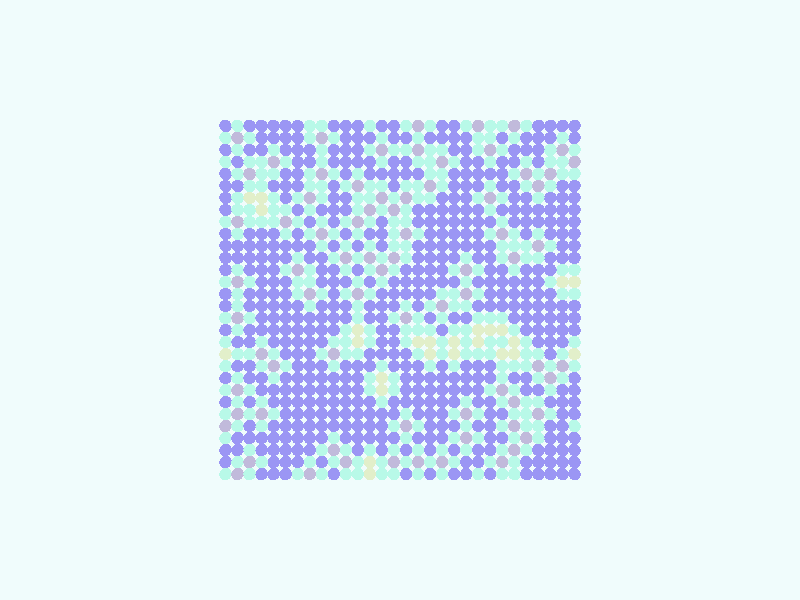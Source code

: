 global_settings {
  assumed_gamma 1
}
light_source {
  <-0.6, 1.6, 3.7>*10000
  rgb 1.3
}
camera {
  location <0,0,100>
  look_at <0,0,0>
}
background {
  color rgb < 0.87, 0.97, 0.97 >
}
sphere {
< -29.0, -29.0, 0 >, 1.0

pigment { color rgb < 0.3283898352775263, 0.3071417309507366, 0.9041955088641752 >
}}
sphere {
< -29.0, -27.0, 0 >, 1.0

pigment { color rgb < 0.3283898352775263, 0.3071417309507366, 0.9041955088641752 >
}}
sphere {
< -29.0, -25.0, 0 >, 1.0

pigment { color rgb < 0.3283898352775263, 0.3071417309507366, 0.9041955088641752 >
}}
sphere {
< -29.0, -23.0, 0 >, 1.0

pigment { color rgb < 0.3283898352775263, 0.3071417309507366, 0.9041955088641752 >
}}
sphere {
< -29.0, -21.0, 0 >, 1.0

pigment { color rgb < 0.4775791553085479, 0.9503075652013773, 0.8051617687931397 >
}}
sphere {
< -29.0, -19.0, 0 >, 1.0

pigment { color rgb < 0.3283898352775263, 0.3071417309507366, 0.9041955088641752 >
}}
sphere {
< -29.0, -17.0, 0 >, 1.0

pigment { color rgb < 0.3283898352775263, 0.3071417309507366, 0.9041955088641752 >
}}
sphere {
< -29.0, -15.0, 0 >, 1.0

pigment { color rgb < 0.3283898352775263, 0.3071417309507366, 0.9041955088641752 >
}}
sphere {
< -29.0, -13.0, 0 >, 1.0

pigment { color rgb < 0.3283898352775263, 0.3071417309507366, 0.9041955088641752 >
}}
sphere {
< -29.0, -11.0, 0 >, 1.0

pigment { color rgb < 0.4775791553085479, 0.9503075652013773, 0.8051617687931397 >
}}
sphere {
< -29.0, -9.0, 0 >, 1.0

pigment { color rgb < 0.7609824104790041, 0.8659354655655177, 0.5922392015395573 >
}}
sphere {
< -29.0, -7.0, 0 >, 1.0

pigment { color rgb < 0.4775791553085479, 0.9503075652013773, 0.8051617687931397 >
}}
sphere {
< -29.0, -5.0, 0 >, 1.0

pigment { color rgb < 0.3283898352775263, 0.3071417309507366, 0.9041955088641752 >
}}
sphere {
< -29.0, -3.0, 0 >, 1.0

pigment { color rgb < 0.3283898352775263, 0.3071417309507366, 0.9041955088641752 >
}}
sphere {
< -29.0, -1.0, 0 >, 1.0

pigment { color rgb < 0.3283898352775263, 0.3071417309507366, 0.9041955088641752 >
}}
sphere {
< -29.0, 1.0, 0 >, 1.0

pigment { color rgb < 0.4775791553085479, 0.9503075652013773, 0.8051617687931397 >
}}
sphere {
< -29.0, 3.0, 0 >, 1.0

pigment { color rgb < 0.7609824104790041, 0.8659354655655177, 0.5922392015395573 >
}}
sphere {
< -29.0, 5.0, 0 >, 1.0

pigment { color rgb < 0.4775791553085479, 0.9503075652013773, 0.8051617687931397 >
}}
sphere {
< -29.0, 7.0, 0 >, 1.0

pigment { color rgb < 0.3283898352775263, 0.3071417309507366, 0.9041955088641752 >
}}
sphere {
< -29.0, 9.0, 0 >, 1.0

pigment { color rgb < 0.3283898352775263, 0.3071417309507366, 0.9041955088641752 >
}}
sphere {
< -29.0, 11.0, 0 >, 1.0

pigment { color rgb < 0.3283898352775263, 0.3071417309507366, 0.9041955088641752 >
}}
sphere {
< -29.0, 13.0, 0 >, 1.0

pigment { color rgb < 0.3283898352775263, 0.3071417309507366, 0.9041955088641752 >
}}
sphere {
< -29.0, 15.0, 0 >, 1.0

pigment { color rgb < 0.3283898352775263, 0.3071417309507366, 0.9041955088641752 >
}}
sphere {
< -29.0, 17.0, 0 >, 1.0

pigment { color rgb < 0.3283898352775263, 0.3071417309507366, 0.9041955088641752 >
}}
sphere {
< -29.0, 19.0, 0 >, 1.0

pigment { color rgb < 0.3283898352775263, 0.3071417309507366, 0.9041955088641752 >
}}
sphere {
< -29.0, 21.0, 0 >, 1.0

pigment { color rgb < 0.4775791553085479, 0.9503075652013773, 0.8051617687931397 >
}}
sphere {
< -29.0, 23.0, 0 >, 1.0

pigment { color rgb < 0.5303950312225255, 0.4926078650125554, 0.7096389587175789 >
}}
sphere {
< -29.0, 25.0, 0 >, 1.0

pigment { color rgb < 0.4775791553085479, 0.9503075652013773, 0.8051617687931397 >
}}
sphere {
< -29.0, 27.0, 0 >, 1.0

pigment { color rgb < 0.3283898352775263, 0.3071417309507366, 0.9041955088641752 >
}}
sphere {
< -29.0, 29.0, 0 >, 1.0

pigment { color rgb < 0.3283898352775263, 0.3071417309507366, 0.9041955088641752 >
}}
sphere {
< -27.0, -29.0, 0 >, 1.0

pigment { color rgb < 0.3283898352775263, 0.3071417309507366, 0.9041955088641752 >
}}
sphere {
< -27.0, -27.0, 0 >, 1.0

pigment { color rgb < 0.3283898352775263, 0.3071417309507366, 0.9041955088641752 >
}}
sphere {
< -27.0, -25.0, 0 >, 1.0

pigment { color rgb < 0.3283898352775263, 0.3071417309507366, 0.9041955088641752 >
}}
sphere {
< -27.0, -23.0, 0 >, 1.0

pigment { color rgb < 0.3283898352775263, 0.3071417309507366, 0.9041955088641752 >
}}
sphere {
< -27.0, -21.0, 0 >, 1.0

pigment { color rgb < 0.3283898352775263, 0.3071417309507366, 0.9041955088641752 >
}}
sphere {
< -27.0, -19.0, 0 >, 1.0

pigment { color rgb < 0.3283898352775263, 0.3071417309507366, 0.9041955088641752 >
}}
sphere {
< -27.0, -17.0, 0 >, 1.0

pigment { color rgb < 0.3283898352775263, 0.3071417309507366, 0.9041955088641752 >
}}
sphere {
< -27.0, -15.0, 0 >, 1.0

pigment { color rgb < 0.3283898352775263, 0.3071417309507366, 0.9041955088641752 >
}}
sphere {
< -27.0, -13.0, 0 >, 1.0

pigment { color rgb < 0.4775791553085479, 0.9503075652013773, 0.8051617687931397 >
}}
sphere {
< -27.0, -11.0, 0 >, 1.0

pigment { color rgb < 0.5303950312225255, 0.4926078650125554, 0.7096389587175789 >
}}
sphere {
< -27.0, -9.0, 0 >, 1.0

pigment { color rgb < 0.4775791553085479, 0.9503075652013773, 0.8051617687931397 >
}}
sphere {
< -27.0, -7.0, 0 >, 1.0

pigment { color rgb < 0.3283898352775263, 0.3071417309507366, 0.9041955088641752 >
}}
sphere {
< -27.0, -5.0, 0 >, 1.0

pigment { color rgb < 0.3283898352775263, 0.3071417309507366, 0.9041955088641752 >
}}
sphere {
< -27.0, -3.0, 0 >, 1.0

pigment { color rgb < 0.3283898352775263, 0.3071417309507366, 0.9041955088641752 >
}}
sphere {
< -27.0, -1.0, 0 >, 1.0

pigment { color rgb < 0.3283898352775263, 0.3071417309507366, 0.9041955088641752 >
}}
sphere {
< -27.0, 1.0, 0 >, 1.0

pigment { color rgb < 0.4775791553085479, 0.9503075652013773, 0.8051617687931397 >
}}
sphere {
< -27.0, 3.0, 0 >, 1.0

pigment { color rgb < 0.7609824104790041, 0.8659354655655177, 0.5922392015395573 >
}}
sphere {
< -27.0, 5.0, 0 >, 1.0

pigment { color rgb < 0.4775791553085479, 0.9503075652013773, 0.8051617687931397 >
}}
sphere {
< -27.0, 7.0, 0 >, 1.0

pigment { color rgb < 0.3283898352775263, 0.3071417309507366, 0.9041955088641752 >
}}
sphere {
< -27.0, 9.0, 0 >, 1.0

pigment { color rgb < 0.3283898352775263, 0.3071417309507366, 0.9041955088641752 >
}}
sphere {
< -27.0, 11.0, 0 >, 1.0

pigment { color rgb < 0.3283898352775263, 0.3071417309507366, 0.9041955088641752 >
}}
sphere {
< -27.0, 13.0, 0 >, 1.0

pigment { color rgb < 0.3283898352775263, 0.3071417309507366, 0.9041955088641752 >
}}
sphere {
< -27.0, 15.0, 0 >, 1.0

pigment { color rgb < 0.3283898352775263, 0.3071417309507366, 0.9041955088641752 >
}}
sphere {
< -27.0, 17.0, 0 >, 1.0

pigment { color rgb < 0.3283898352775263, 0.3071417309507366, 0.9041955088641752 >
}}
sphere {
< -27.0, 19.0, 0 >, 1.0

pigment { color rgb < 0.3283898352775263, 0.3071417309507366, 0.9041955088641752 >
}}
sphere {
< -27.0, 21.0, 0 >, 1.0

pigment { color rgb < 0.4775791553085479, 0.9503075652013773, 0.8051617687931397 >
}}
sphere {
< -27.0, 23.0, 0 >, 1.0

pigment { color rgb < 0.4775791553085479, 0.9503075652013773, 0.8051617687931397 >
}}
sphere {
< -27.0, 25.0, 0 >, 1.0

pigment { color rgb < 0.5303950312225255, 0.4926078650125554, 0.7096389587175789 >
}}
sphere {
< -27.0, 27.0, 0 >, 1.0

pigment { color rgb < 0.4775791553085479, 0.9503075652013773, 0.8051617687931397 >
}}
sphere {
< -27.0, 29.0, 0 >, 1.0

pigment { color rgb < 0.3283898352775263, 0.3071417309507366, 0.9041955088641752 >
}}
sphere {
< -25.0, -29.0, 0 >, 1.0

pigment { color rgb < 0.3283898352775263, 0.3071417309507366, 0.9041955088641752 >
}}
sphere {
< -25.0, -27.0, 0 >, 1.0

pigment { color rgb < 0.3283898352775263, 0.3071417309507366, 0.9041955088641752 >
}}
sphere {
< -25.0, -25.0, 0 >, 1.0

pigment { color rgb < 0.3283898352775263, 0.3071417309507366, 0.9041955088641752 >
}}
sphere {
< -25.0, -23.0, 0 >, 1.0

pigment { color rgb < 0.3283898352775263, 0.3071417309507366, 0.9041955088641752 >
}}
sphere {
< -25.0, -21.0, 0 >, 1.0

pigment { color rgb < 0.3283898352775263, 0.3071417309507366, 0.9041955088641752 >
}}
sphere {
< -25.0, -19.0, 0 >, 1.0

pigment { color rgb < 0.4775791553085479, 0.9503075652013773, 0.8051617687931397 >
}}
sphere {
< -25.0, -17.0, 0 >, 1.0

pigment { color rgb < 0.3283898352775263, 0.3071417309507366, 0.9041955088641752 >
}}
sphere {
< -25.0, -15.0, 0 >, 1.0

pigment { color rgb < 0.4775791553085479, 0.9503075652013773, 0.8051617687931397 >
}}
sphere {
< -25.0, -13.0, 0 >, 1.0

pigment { color rgb < 0.5303950312225255, 0.4926078650125554, 0.7096389587175789 >
}}
sphere {
< -25.0, -11.0, 0 >, 1.0

pigment { color rgb < 0.4775791553085479, 0.9503075652013773, 0.8051617687931397 >
}}
sphere {
< -25.0, -9.0, 0 >, 1.0

pigment { color rgb < 0.3283898352775263, 0.3071417309507366, 0.9041955088641752 >
}}
sphere {
< -25.0, -7.0, 0 >, 1.0

pigment { color rgb < 0.3283898352775263, 0.3071417309507366, 0.9041955088641752 >
}}
sphere {
< -25.0, -5.0, 0 >, 1.0

pigment { color rgb < 0.3283898352775263, 0.3071417309507366, 0.9041955088641752 >
}}
sphere {
< -25.0, -3.0, 0 >, 1.0

pigment { color rgb < 0.3283898352775263, 0.3071417309507366, 0.9041955088641752 >
}}
sphere {
< -25.0, -1.0, 0 >, 1.0

pigment { color rgb < 0.3283898352775263, 0.3071417309507366, 0.9041955088641752 >
}}
sphere {
< -25.0, 1.0, 0 >, 1.0

pigment { color rgb < 0.3283898352775263, 0.3071417309507366, 0.9041955088641752 >
}}
sphere {
< -25.0, 3.0, 0 >, 1.0

pigment { color rgb < 0.4775791553085479, 0.9503075652013773, 0.8051617687931397 >
}}
sphere {
< -25.0, 5.0, 0 >, 1.0

pigment { color rgb < 0.3283898352775263, 0.3071417309507366, 0.9041955088641752 >
}}
sphere {
< -25.0, 7.0, 0 >, 1.0

pigment { color rgb < 0.3283898352775263, 0.3071417309507366, 0.9041955088641752 >
}}
sphere {
< -25.0, 9.0, 0 >, 1.0

pigment { color rgb < 0.4775791553085479, 0.9503075652013773, 0.8051617687931397 >
}}
sphere {
< -25.0, 11.0, 0 >, 1.0

pigment { color rgb < 0.3283898352775263, 0.3071417309507366, 0.9041955088641752 >
}}
sphere {
< -25.0, 13.0, 0 >, 1.0

pigment { color rgb < 0.3283898352775263, 0.3071417309507366, 0.9041955088641752 >
}}
sphere {
< -25.0, 15.0, 0 >, 1.0

pigment { color rgb < 0.3283898352775263, 0.3071417309507366, 0.9041955088641752 >
}}
sphere {
< -25.0, 17.0, 0 >, 1.0

pigment { color rgb < 0.3283898352775263, 0.3071417309507366, 0.9041955088641752 >
}}
sphere {
< -25.0, 19.0, 0 >, 1.0

pigment { color rgb < 0.4775791553085479, 0.9503075652013773, 0.8051617687931397 >
}}
sphere {
< -25.0, 21.0, 0 >, 1.0

pigment { color rgb < 0.5303950312225255, 0.4926078650125554, 0.7096389587175789 >
}}
sphere {
< -25.0, 23.0, 0 >, 1.0

pigment { color rgb < 0.4775791553085479, 0.9503075652013773, 0.8051617687931397 >
}}
sphere {
< -25.0, 25.0, 0 >, 1.0

pigment { color rgb < 0.4775791553085479, 0.9503075652013773, 0.8051617687931397 >
}}
sphere {
< -25.0, 27.0, 0 >, 1.0

pigment { color rgb < 0.3283898352775263, 0.3071417309507366, 0.9041955088641752 >
}}
sphere {
< -25.0, 29.0, 0 >, 1.0

pigment { color rgb < 0.3283898352775263, 0.3071417309507366, 0.9041955088641752 >
}}
sphere {
< -23.0, -29.0, 0 >, 1.0

pigment { color rgb < 0.3283898352775263, 0.3071417309507366, 0.9041955088641752 >
}}
sphere {
< -23.0, -27.0, 0 >, 1.0

pigment { color rgb < 0.3283898352775263, 0.3071417309507366, 0.9041955088641752 >
}}
sphere {
< -23.0, -25.0, 0 >, 1.0

pigment { color rgb < 0.3283898352775263, 0.3071417309507366, 0.9041955088641752 >
}}
sphere {
< -23.0, -23.0, 0 >, 1.0

pigment { color rgb < 0.4775791553085479, 0.9503075652013773, 0.8051617687931397 >
}}
sphere {
< -23.0, -21.0, 0 >, 1.0

pigment { color rgb < 0.4775791553085479, 0.9503075652013773, 0.8051617687931397 >
}}
sphere {
< -23.0, -19.0, 0 >, 1.0

pigment { color rgb < 0.5303950312225255, 0.4926078650125554, 0.7096389587175789 >
}}
sphere {
< -23.0, -17.0, 0 >, 1.0

pigment { color rgb < 0.4775791553085479, 0.9503075652013773, 0.8051617687931397 >
}}
sphere {
< -23.0, -15.0, 0 >, 1.0

pigment { color rgb < 0.3283898352775263, 0.3071417309507366, 0.9041955088641752 >
}}
sphere {
< -23.0, -13.0, 0 >, 1.0

pigment { color rgb < 0.4775791553085479, 0.9503075652013773, 0.8051617687931397 >
}}
sphere {
< -23.0, -11.0, 0 >, 1.0

pigment { color rgb < 0.5303950312225255, 0.4926078650125554, 0.7096389587175789 >
}}
sphere {
< -23.0, -9.0, 0 >, 1.0

pigment { color rgb < 0.4775791553085479, 0.9503075652013773, 0.8051617687931397 >
}}
sphere {
< -23.0, -7.0, 0 >, 1.0

pigment { color rgb < 0.3283898352775263, 0.3071417309507366, 0.9041955088641752 >
}}
sphere {
< -23.0, -5.0, 0 >, 1.0

pigment { color rgb < 0.3283898352775263, 0.3071417309507366, 0.9041955088641752 >
}}
sphere {
< -23.0, -3.0, 0 >, 1.0

pigment { color rgb < 0.3283898352775263, 0.3071417309507366, 0.9041955088641752 >
}}
sphere {
< -23.0, -1.0, 0 >, 1.0

pigment { color rgb < 0.3283898352775263, 0.3071417309507366, 0.9041955088641752 >
}}
sphere {
< -23.0, 1.0, 0 >, 1.0

pigment { color rgb < 0.3283898352775263, 0.3071417309507366, 0.9041955088641752 >
}}
sphere {
< -23.0, 3.0, 0 >, 1.0

pigment { color rgb < 0.3283898352775263, 0.3071417309507366, 0.9041955088641752 >
}}
sphere {
< -23.0, 5.0, 0 >, 1.0

pigment { color rgb < 0.3283898352775263, 0.3071417309507366, 0.9041955088641752 >
}}
sphere {
< -23.0, 7.0, 0 >, 1.0

pigment { color rgb < 0.4775791553085479, 0.9503075652013773, 0.8051617687931397 >
}}
sphere {
< -23.0, 9.0, 0 >, 1.0

pigment { color rgb < 0.5303950312225255, 0.4926078650125554, 0.7096389587175789 >
}}
sphere {
< -23.0, 11.0, 0 >, 1.0

pigment { color rgb < 0.4775791553085479, 0.9503075652013773, 0.8051617687931397 >
}}
sphere {
< -23.0, 13.0, 0 >, 1.0

pigment { color rgb < 0.3283898352775263, 0.3071417309507366, 0.9041955088641752 >
}}
sphere {
< -23.0, 15.0, 0 >, 1.0

pigment { color rgb < 0.3283898352775263, 0.3071417309507366, 0.9041955088641752 >
}}
sphere {
< -23.0, 17.0, 0 >, 1.0

pigment { color rgb < 0.4775791553085479, 0.9503075652013773, 0.8051617687931397 >
}}
sphere {
< -23.0, 19.0, 0 >, 1.0

pigment { color rgb < 0.5303950312225255, 0.4926078650125554, 0.7096389587175789 >
}}
sphere {
< -23.0, 21.0, 0 >, 1.0

pigment { color rgb < 0.4775791553085479, 0.9503075652013773, 0.8051617687931397 >
}}
sphere {
< -23.0, 23.0, 0 >, 1.0

pigment { color rgb < 0.3283898352775263, 0.3071417309507366, 0.9041955088641752 >
}}
sphere {
< -23.0, 25.0, 0 >, 1.0

pigment { color rgb < 0.3283898352775263, 0.3071417309507366, 0.9041955088641752 >
}}
sphere {
< -23.0, 27.0, 0 >, 1.0

pigment { color rgb < 0.3283898352775263, 0.3071417309507366, 0.9041955088641752 >
}}
sphere {
< -23.0, 29.0, 0 >, 1.0

pigment { color rgb < 0.3283898352775263, 0.3071417309507366, 0.9041955088641752 >
}}
sphere {
< -21.0, -29.0, 0 >, 1.0

pigment { color rgb < 0.3283898352775263, 0.3071417309507366, 0.9041955088641752 >
}}
sphere {
< -21.0, -27.0, 0 >, 1.0

pigment { color rgb < 0.3283898352775263, 0.3071417309507366, 0.9041955088641752 >
}}
sphere {
< -21.0, -25.0, 0 >, 1.0

pigment { color rgb < 0.4775791553085479, 0.9503075652013773, 0.8051617687931397 >
}}
sphere {
< -21.0, -23.0, 0 >, 1.0

pigment { color rgb < 0.5303950312225255, 0.4926078650125554, 0.7096389587175789 >
}}
sphere {
< -21.0, -21.0, 0 >, 1.0

pigment { color rgb < 0.4775791553085479, 0.9503075652013773, 0.8051617687931397 >
}}
sphere {
< -21.0, -19.0, 0 >, 1.0

pigment { color rgb < 0.4775791553085479, 0.9503075652013773, 0.8051617687931397 >
}}
sphere {
< -21.0, -17.0, 0 >, 1.0

pigment { color rgb < 0.4775791553085479, 0.9503075652013773, 0.8051617687931397 >
}}
sphere {
< -21.0, -15.0, 0 >, 1.0

pigment { color rgb < 0.3283898352775263, 0.3071417309507366, 0.9041955088641752 >
}}
sphere {
< -21.0, -13.0, 0 >, 1.0

pigment { color rgb < 0.3283898352775263, 0.3071417309507366, 0.9041955088641752 >
}}
sphere {
< -21.0, -11.0, 0 >, 1.0

pigment { color rgb < 0.4775791553085479, 0.9503075652013773, 0.8051617687931397 >
}}
sphere {
< -21.0, -9.0, 0 >, 1.0

pigment { color rgb < 0.4775791553085479, 0.9503075652013773, 0.8051617687931397 >
}}
sphere {
< -21.0, -7.0, 0 >, 1.0

pigment { color rgb < 0.4775791553085479, 0.9503075652013773, 0.8051617687931397 >
}}
sphere {
< -21.0, -5.0, 0 >, 1.0

pigment { color rgb < 0.3283898352775263, 0.3071417309507366, 0.9041955088641752 >
}}
sphere {
< -21.0, -3.0, 0 >, 1.0

pigment { color rgb < 0.3283898352775263, 0.3071417309507366, 0.9041955088641752 >
}}
sphere {
< -21.0, -1.0, 0 >, 1.0

pigment { color rgb < 0.3283898352775263, 0.3071417309507366, 0.9041955088641752 >
}}
sphere {
< -21.0, 1.0, 0 >, 1.0

pigment { color rgb < 0.3283898352775263, 0.3071417309507366, 0.9041955088641752 >
}}
sphere {
< -21.0, 3.0, 0 >, 1.0

pigment { color rgb < 0.3283898352775263, 0.3071417309507366, 0.9041955088641752 >
}}
sphere {
< -21.0, 5.0, 0 >, 1.0

pigment { color rgb < 0.3283898352775263, 0.3071417309507366, 0.9041955088641752 >
}}
sphere {
< -21.0, 7.0, 0 >, 1.0

pigment { color rgb < 0.4775791553085479, 0.9503075652013773, 0.8051617687931397 >
}}
sphere {
< -21.0, 9.0, 0 >, 1.0

pigment { color rgb < 0.4775791553085479, 0.9503075652013773, 0.8051617687931397 >
}}
sphere {
< -21.0, 11.0, 0 >, 1.0

pigment { color rgb < 0.3283898352775263, 0.3071417309507366, 0.9041955088641752 >
}}
sphere {
< -21.0, 13.0, 0 >, 1.0

pigment { color rgb < 0.3283898352775263, 0.3071417309507366, 0.9041955088641752 >
}}
sphere {
< -21.0, 15.0, 0 >, 1.0

pigment { color rgb < 0.3283898352775263, 0.3071417309507366, 0.9041955088641752 >
}}
sphere {
< -21.0, 17.0, 0 >, 1.0

pigment { color rgb < 0.3283898352775263, 0.3071417309507366, 0.9041955088641752 >
}}
sphere {
< -21.0, 19.0, 0 >, 1.0

pigment { color rgb < 0.4775791553085479, 0.9503075652013773, 0.8051617687931397 >
}}
sphere {
< -21.0, 21.0, 0 >, 1.0

pigment { color rgb < 0.5303950312225255, 0.4926078650125554, 0.7096389587175789 >
}}
sphere {
< -21.0, 23.0, 0 >, 1.0

pigment { color rgb < 0.4775791553085479, 0.9503075652013773, 0.8051617687931397 >
}}
sphere {
< -21.0, 25.0, 0 >, 1.0

pigment { color rgb < 0.3283898352775263, 0.3071417309507366, 0.9041955088641752 >
}}
sphere {
< -21.0, 27.0, 0 >, 1.0

pigment { color rgb < 0.3283898352775263, 0.3071417309507366, 0.9041955088641752 >
}}
sphere {
< -21.0, 29.0, 0 >, 1.0

pigment { color rgb < 0.4775791553085479, 0.9503075652013773, 0.8051617687931397 >
}}
sphere {
< -19.0, -29.0, 0 >, 1.0

pigment { color rgb < 0.4775791553085479, 0.9503075652013773, 0.8051617687931397 >
}}
sphere {
< -19.0, -27.0, 0 >, 1.0

pigment { color rgb < 0.4775791553085479, 0.9503075652013773, 0.8051617687931397 >
}}
sphere {
< -19.0, -25.0, 0 >, 1.0

pigment { color rgb < 0.5303950312225255, 0.4926078650125554, 0.7096389587175789 >
}}
sphere {
< -19.0, -23.0, 0 >, 1.0

pigment { color rgb < 0.4775791553085479, 0.9503075652013773, 0.8051617687931397 >
}}
sphere {
< -19.0, -21.0, 0 >, 1.0

pigment { color rgb < 0.5303950312225255, 0.4926078650125554, 0.7096389587175789 >
}}
sphere {
< -19.0, -19.0, 0 >, 1.0

pigment { color rgb < 0.4775791553085479, 0.9503075652013773, 0.8051617687931397 >
}}
sphere {
< -19.0, -17.0, 0 >, 1.0

pigment { color rgb < 0.5303950312225255, 0.4926078650125554, 0.7096389587175789 >
}}
sphere {
< -19.0, -15.0, 0 >, 1.0

pigment { color rgb < 0.4775791553085479, 0.9503075652013773, 0.8051617687931397 >
}}
sphere {
< -19.0, -13.0, 0 >, 1.0

pigment { color rgb < 0.3283898352775263, 0.3071417309507366, 0.9041955088641752 >
}}
sphere {
< -19.0, -11.0, 0 >, 1.0

pigment { color rgb < 0.4775791553085479, 0.9503075652013773, 0.8051617687931397 >
}}
sphere {
< -19.0, -9.0, 0 >, 1.0

pigment { color rgb < 0.7609824104790041, 0.8659354655655177, 0.5922392015395573 >
}}
sphere {
< -19.0, -7.0, 0 >, 1.0

pigment { color rgb < 0.7609824104790041, 0.8659354655655177, 0.5922392015395573 >
}}
sphere {
< -19.0, -5.0, 0 >, 1.0

pigment { color rgb < 0.4775791553085479, 0.9503075652013773, 0.8051617687931397 >
}}
sphere {
< -19.0, -3.0, 0 >, 1.0

pigment { color rgb < 0.3283898352775263, 0.3071417309507366, 0.9041955088641752 >
}}
sphere {
< -19.0, -1.0, 0 >, 1.0

pigment { color rgb < 0.3283898352775263, 0.3071417309507366, 0.9041955088641752 >
}}
sphere {
< -19.0, 1.0, 0 >, 1.0

pigment { color rgb < 0.3283898352775263, 0.3071417309507366, 0.9041955088641752 >
}}
sphere {
< -19.0, 3.0, 0 >, 1.0

pigment { color rgb < 0.3283898352775263, 0.3071417309507366, 0.9041955088641752 >
}}
sphere {
< -19.0, 5.0, 0 >, 1.0

pigment { color rgb < 0.4775791553085479, 0.9503075652013773, 0.8051617687931397 >
}}
sphere {
< -19.0, 7.0, 0 >, 1.0

pigment { color rgb < 0.5303950312225255, 0.4926078650125554, 0.7096389587175789 >
}}
sphere {
< -19.0, 9.0, 0 >, 1.0

pigment { color rgb < 0.4775791553085479, 0.9503075652013773, 0.8051617687931397 >
}}
sphere {
< -19.0, 11.0, 0 >, 1.0

pigment { color rgb < 0.4775791553085479, 0.9503075652013773, 0.8051617687931397 >
}}
sphere {
< -19.0, 13.0, 0 >, 1.0

pigment { color rgb < 0.3283898352775263, 0.3071417309507366, 0.9041955088641752 >
}}
sphere {
< -19.0, 15.0, 0 >, 1.0

pigment { color rgb < 0.3283898352775263, 0.3071417309507366, 0.9041955088641752 >
}}
sphere {
< -19.0, 17.0, 0 >, 1.0

pigment { color rgb < 0.3283898352775263, 0.3071417309507366, 0.9041955088641752 >
}}
sphere {
< -19.0, 19.0, 0 >, 1.0

pigment { color rgb < 0.3283898352775263, 0.3071417309507366, 0.9041955088641752 >
}}
sphere {
< -19.0, 21.0, 0 >, 1.0

pigment { color rgb < 0.4775791553085479, 0.9503075652013773, 0.8051617687931397 >
}}
sphere {
< -19.0, 23.0, 0 >, 1.0

pigment { color rgb < 0.3283898352775263, 0.3071417309507366, 0.9041955088641752 >
}}
sphere {
< -19.0, 25.0, 0 >, 1.0

pigment { color rgb < 0.3283898352775263, 0.3071417309507366, 0.9041955088641752 >
}}
sphere {
< -19.0, 27.0, 0 >, 1.0

pigment { color rgb < 0.4775791553085479, 0.9503075652013773, 0.8051617687931397 >
}}
sphere {
< -19.0, 29.0, 0 >, 1.0

pigment { color rgb < 0.5303950312225255, 0.4926078650125554, 0.7096389587175789 >
}}
sphere {
< -17.0, -29.0, 0 >, 1.0

pigment { color rgb < 0.4775791553085479, 0.9503075652013773, 0.8051617687931397 >
}}
sphere {
< -17.0, -27.0, 0 >, 1.0

pigment { color rgb < 0.5303950312225255, 0.4926078650125554, 0.7096389587175789 >
}}
sphere {
< -17.0, -25.0, 0 >, 1.0

pigment { color rgb < 0.4775791553085479, 0.9503075652013773, 0.8051617687931397 >
}}
sphere {
< -17.0, -23.0, 0 >, 1.0

pigment { color rgb < 0.3283898352775263, 0.3071417309507366, 0.9041955088641752 >
}}
sphere {
< -17.0, -21.0, 0 >, 1.0

pigment { color rgb < 0.4775791553085479, 0.9503075652013773, 0.8051617687931397 >
}}
sphere {
< -17.0, -19.0, 0 >, 1.0

pigment { color rgb < 0.3283898352775263, 0.3071417309507366, 0.9041955088641752 >
}}
sphere {
< -17.0, -17.0, 0 >, 1.0

pigment { color rgb < 0.4775791553085479, 0.9503075652013773, 0.8051617687931397 >
}}
sphere {
< -17.0, -15.0, 0 >, 1.0

pigment { color rgb < 0.5303950312225255, 0.4926078650125554, 0.7096389587175789 >
}}
sphere {
< -17.0, -13.0, 0 >, 1.0

pigment { color rgb < 0.4775791553085479, 0.9503075652013773, 0.8051617687931397 >
}}
sphere {
< -17.0, -11.0, 0 >, 1.0

pigment { color rgb < 0.4775791553085479, 0.9503075652013773, 0.8051617687931397 >
}}
sphere {
< -17.0, -9.0, 0 >, 1.0

pigment { color rgb < 0.7609824104790041, 0.8659354655655177, 0.5922392015395573 >
}}
sphere {
< -17.0, -7.0, 0 >, 1.0

pigment { color rgb < 0.4775791553085479, 0.9503075652013773, 0.8051617687931397 >
}}
sphere {
< -17.0, -5.0, 0 >, 1.0

pigment { color rgb < 0.7609824104790041, 0.8659354655655177, 0.5922392015395573 >
}}
sphere {
< -17.0, -3.0, 0 >, 1.0

pigment { color rgb < 0.4775791553085479, 0.9503075652013773, 0.8051617687931397 >
}}
sphere {
< -17.0, -1.0, 0 >, 1.0

pigment { color rgb < 0.3283898352775263, 0.3071417309507366, 0.9041955088641752 >
}}
sphere {
< -17.0, 1.0, 0 >, 1.0

pigment { color rgb < 0.3283898352775263, 0.3071417309507366, 0.9041955088641752 >
}}
sphere {
< -17.0, 3.0, 0 >, 1.0

pigment { color rgb < 0.3283898352775263, 0.3071417309507366, 0.9041955088641752 >
}}
sphere {
< -17.0, 5.0, 0 >, 1.0

pigment { color rgb < 0.3283898352775263, 0.3071417309507366, 0.9041955088641752 >
}}
sphere {
< -17.0, 7.0, 0 >, 1.0

pigment { color rgb < 0.4775791553085479, 0.9503075652013773, 0.8051617687931397 >
}}
sphere {
< -17.0, 9.0, 0 >, 1.0

pigment { color rgb < 0.4775791553085479, 0.9503075652013773, 0.8051617687931397 >
}}
sphere {
< -17.0, 11.0, 0 >, 1.0

pigment { color rgb < 0.5303950312225255, 0.4926078650125554, 0.7096389587175789 >
}}
sphere {
< -17.0, 13.0, 0 >, 1.0

pigment { color rgb < 0.4775791553085479, 0.9503075652013773, 0.8051617687931397 >
}}
sphere {
< -17.0, 15.0, 0 >, 1.0

pigment { color rgb < 0.3283898352775263, 0.3071417309507366, 0.9041955088641752 >
}}
sphere {
< -17.0, 17.0, 0 >, 1.0

pigment { color rgb < 0.4775791553085479, 0.9503075652013773, 0.8051617687931397 >
}}
sphere {
< -17.0, 19.0, 0 >, 1.0

pigment { color rgb < 0.3283898352775263, 0.3071417309507366, 0.9041955088641752 >
}}
sphere {
< -17.0, 21.0, 0 >, 1.0

pigment { color rgb < 0.3283898352775263, 0.3071417309507366, 0.9041955088641752 >
}}
sphere {
< -17.0, 23.0, 0 >, 1.0

pigment { color rgb < 0.3283898352775263, 0.3071417309507366, 0.9041955088641752 >
}}
sphere {
< -17.0, 25.0, 0 >, 1.0

pigment { color rgb < 0.4775791553085479, 0.9503075652013773, 0.8051617687931397 >
}}
sphere {
< -17.0, 27.0, 0 >, 1.0

pigment { color rgb < 0.3283898352775263, 0.3071417309507366, 0.9041955088641752 >
}}
sphere {
< -17.0, 29.0, 0 >, 1.0

pigment { color rgb < 0.4775791553085479, 0.9503075652013773, 0.8051617687931397 >
}}
sphere {
< -15.0, -29.0, 0 >, 1.0

pigment { color rgb < 0.3283898352775263, 0.3071417309507366, 0.9041955088641752 >
}}
sphere {
< -15.0, -27.0, 0 >, 1.0

pigment { color rgb < 0.4775791553085479, 0.9503075652013773, 0.8051617687931397 >
}}
sphere {
< -15.0, -25.0, 0 >, 1.0

pigment { color rgb < 0.3283898352775263, 0.3071417309507366, 0.9041955088641752 >
}}
sphere {
< -15.0, -23.0, 0 >, 1.0

pigment { color rgb < 0.3283898352775263, 0.3071417309507366, 0.9041955088641752 >
}}
sphere {
< -15.0, -21.0, 0 >, 1.0

pigment { color rgb < 0.3283898352775263, 0.3071417309507366, 0.9041955088641752 >
}}
sphere {
< -15.0, -19.0, 0 >, 1.0

pigment { color rgb < 0.3283898352775263, 0.3071417309507366, 0.9041955088641752 >
}}
sphere {
< -15.0, -17.0, 0 >, 1.0

pigment { color rgb < 0.3283898352775263, 0.3071417309507366, 0.9041955088641752 >
}}
sphere {
< -15.0, -15.0, 0 >, 1.0

pigment { color rgb < 0.4775791553085479, 0.9503075652013773, 0.8051617687931397 >
}}
sphere {
< -15.0, -13.0, 0 >, 1.0

pigment { color rgb < 0.3283898352775263, 0.3071417309507366, 0.9041955088641752 >
}}
sphere {
< -15.0, -11.0, 0 >, 1.0

pigment { color rgb < 0.3283898352775263, 0.3071417309507366, 0.9041955088641752 >
}}
sphere {
< -15.0, -9.0, 0 >, 1.0

pigment { color rgb < 0.4775791553085479, 0.9503075652013773, 0.8051617687931397 >
}}
sphere {
< -15.0, -7.0, 0 >, 1.0

pigment { color rgb < 0.4775791553085479, 0.9503075652013773, 0.8051617687931397 >
}}
sphere {
< -15.0, -5.0, 0 >, 1.0

pigment { color rgb < 0.7609824104790041, 0.8659354655655177, 0.5922392015395573 >
}}
sphere {
< -15.0, -3.0, 0 >, 1.0

pigment { color rgb < 0.4775791553085479, 0.9503075652013773, 0.8051617687931397 >
}}
sphere {
< -15.0, -1.0, 0 >, 1.0

pigment { color rgb < 0.3283898352775263, 0.3071417309507366, 0.9041955088641752 >
}}
sphere {
< -15.0, 1.0, 0 >, 1.0

pigment { color rgb < 0.3283898352775263, 0.3071417309507366, 0.9041955088641752 >
}}
sphere {
< -15.0, 3.0, 0 >, 1.0

pigment { color rgb < 0.3283898352775263, 0.3071417309507366, 0.9041955088641752 >
}}
sphere {
< -15.0, 5.0, 0 >, 1.0

pigment { color rgb < 0.3283898352775263, 0.3071417309507366, 0.9041955088641752 >
}}
sphere {
< -15.0, 7.0, 0 >, 1.0

pigment { color rgb < 0.3283898352775263, 0.3071417309507366, 0.9041955088641752 >
}}
sphere {
< -15.0, 9.0, 0 >, 1.0

pigment { color rgb < 0.3283898352775263, 0.3071417309507366, 0.9041955088641752 >
}}
sphere {
< -15.0, 11.0, 0 >, 1.0

pigment { color rgb < 0.4775791553085479, 0.9503075652013773, 0.8051617687931397 >
}}
sphere {
< -15.0, 13.0, 0 >, 1.0

pigment { color rgb < 0.3283898352775263, 0.3071417309507366, 0.9041955088641752 >
}}
sphere {
< -15.0, 15.0, 0 >, 1.0

pigment { color rgb < 0.4775791553085479, 0.9503075652013773, 0.8051617687931397 >
}}
sphere {
< -15.0, 17.0, 0 >, 1.0

pigment { color rgb < 0.5303950312225255, 0.4926078650125554, 0.7096389587175789 >
}}
sphere {
< -15.0, 19.0, 0 >, 1.0

pigment { color rgb < 0.4775791553085479, 0.9503075652013773, 0.8051617687931397 >
}}
sphere {
< -15.0, 21.0, 0 >, 1.0

pigment { color rgb < 0.3283898352775263, 0.3071417309507366, 0.9041955088641752 >
}}
sphere {
< -15.0, 23.0, 0 >, 1.0

pigment { color rgb < 0.4775791553085479, 0.9503075652013773, 0.8051617687931397 >
}}
sphere {
< -15.0, 25.0, 0 >, 1.0

pigment { color rgb < 0.5303950312225255, 0.4926078650125554, 0.7096389587175789 >
}}
sphere {
< -15.0, 27.0, 0 >, 1.0

pigment { color rgb < 0.4775791553085479, 0.9503075652013773, 0.8051617687931397 >
}}
sphere {
< -15.0, 29.0, 0 >, 1.0

pigment { color rgb < 0.4775791553085479, 0.9503075652013773, 0.8051617687931397 >
}}
sphere {
< -13.0, -29.0, 0 >, 1.0

pigment { color rgb < 0.4775791553085479, 0.9503075652013773, 0.8051617687931397 >
}}
sphere {
< -13.0, -27.0, 0 >, 1.0

pigment { color rgb < 0.3283898352775263, 0.3071417309507366, 0.9041955088641752 >
}}
sphere {
< -13.0, -25.0, 0 >, 1.0

pigment { color rgb < 0.3283898352775263, 0.3071417309507366, 0.9041955088641752 >
}}
sphere {
< -13.0, -23.0, 0 >, 1.0

pigment { color rgb < 0.4775791553085479, 0.9503075652013773, 0.8051617687931397 >
}}
sphere {
< -13.0, -21.0, 0 >, 1.0

pigment { color rgb < 0.3283898352775263, 0.3071417309507366, 0.9041955088641752 >
}}
sphere {
< -13.0, -19.0, 0 >, 1.0

pigment { color rgb < 0.4775791553085479, 0.9503075652013773, 0.8051617687931397 >
}}
sphere {
< -13.0, -17.0, 0 >, 1.0

pigment { color rgb < 0.3283898352775263, 0.3071417309507366, 0.9041955088641752 >
}}
sphere {
< -13.0, -15.0, 0 >, 1.0

pigment { color rgb < 0.3283898352775263, 0.3071417309507366, 0.9041955088641752 >
}}
sphere {
< -13.0, -13.0, 0 >, 1.0

pigment { color rgb < 0.3283898352775263, 0.3071417309507366, 0.9041955088641752 >
}}
sphere {
< -13.0, -11.0, 0 >, 1.0

pigment { color rgb < 0.3283898352775263, 0.3071417309507366, 0.9041955088641752 >
}}
sphere {
< -13.0, -9.0, 0 >, 1.0

pigment { color rgb < 0.4775791553085479, 0.9503075652013773, 0.8051617687931397 >
}}
sphere {
< -13.0, -7.0, 0 >, 1.0

pigment { color rgb < 0.7609824104790041, 0.8659354655655177, 0.5922392015395573 >
}}
sphere {
< -13.0, -5.0, 0 >, 1.0

pigment { color rgb < 0.7609824104790041, 0.8659354655655177, 0.5922392015395573 >
}}
sphere {
< -13.0, -3.0, 0 >, 1.0

pigment { color rgb < 0.4775791553085479, 0.9503075652013773, 0.8051617687931397 >
}}
sphere {
< -13.0, -1.0, 0 >, 1.0

pigment { color rgb < 0.3283898352775263, 0.3071417309507366, 0.9041955088641752 >
}}
sphere {
< -13.0, 1.0, 0 >, 1.0

pigment { color rgb < 0.4775791553085479, 0.9503075652013773, 0.8051617687931397 >
}}
sphere {
< -13.0, 3.0, 0 >, 1.0

pigment { color rgb < 0.3283898352775263, 0.3071417309507366, 0.9041955088641752 >
}}
sphere {
< -13.0, 5.0, 0 >, 1.0

pigment { color rgb < 0.4775791553085479, 0.9503075652013773, 0.8051617687931397 >
}}
sphere {
< -13.0, 7.0, 0 >, 1.0

pigment { color rgb < 0.3283898352775263, 0.3071417309507366, 0.9041955088641752 >
}}
sphere {
< -13.0, 9.0, 0 >, 1.0

pigment { color rgb < 0.3283898352775263, 0.3071417309507366, 0.9041955088641752 >
}}
sphere {
< -13.0, 11.0, 0 >, 1.0

pigment { color rgb < 0.3283898352775263, 0.3071417309507366, 0.9041955088641752 >
}}
sphere {
< -13.0, 13.0, 0 >, 1.0

pigment { color rgb < 0.3283898352775263, 0.3071417309507366, 0.9041955088641752 >
}}
sphere {
< -13.0, 15.0, 0 >, 1.0

pigment { color rgb < 0.3283898352775263, 0.3071417309507366, 0.9041955088641752 >
}}
sphere {
< -13.0, 17.0, 0 >, 1.0

pigment { color rgb < 0.4775791553085479, 0.9503075652013773, 0.8051617687931397 >
}}
sphere {
< -13.0, 19.0, 0 >, 1.0

pigment { color rgb < 0.3283898352775263, 0.3071417309507366, 0.9041955088641752 >
}}
sphere {
< -13.0, 21.0, 0 >, 1.0

pigment { color rgb < 0.3283898352775263, 0.3071417309507366, 0.9041955088641752 >
}}
sphere {
< -13.0, 23.0, 0 >, 1.0

pigment { color rgb < 0.3283898352775263, 0.3071417309507366, 0.9041955088641752 >
}}
sphere {
< -13.0, 25.0, 0 >, 1.0

pigment { color rgb < 0.4775791553085479, 0.9503075652013773, 0.8051617687931397 >
}}
sphere {
< -13.0, 27.0, 0 >, 1.0

pigment { color rgb < 0.4775791553085479, 0.9503075652013773, 0.8051617687931397 >
}}
sphere {
< -13.0, 29.0, 0 >, 1.0

pigment { color rgb < 0.5303950312225255, 0.4926078650125554, 0.7096389587175789 >
}}
sphere {
< -11.0, -29.0, 0 >, 1.0

pigment { color rgb < 0.3283898352775263, 0.3071417309507366, 0.9041955088641752 >
}}
sphere {
< -11.0, -27.0, 0 >, 1.0

pigment { color rgb < 0.3283898352775263, 0.3071417309507366, 0.9041955088641752 >
}}
sphere {
< -11.0, -25.0, 0 >, 1.0

pigment { color rgb < 0.4775791553085479, 0.9503075652013773, 0.8051617687931397 >
}}
sphere {
< -11.0, -23.0, 0 >, 1.0

pigment { color rgb < 0.5303950312225255, 0.4926078650125554, 0.7096389587175789 >
}}
sphere {
< -11.0, -21.0, 0 >, 1.0

pigment { color rgb < 0.4775791553085479, 0.9503075652013773, 0.8051617687931397 >
}}
sphere {
< -11.0, -19.0, 0 >, 1.0

pigment { color rgb < 0.5303950312225255, 0.4926078650125554, 0.7096389587175789 >
}}
sphere {
< -11.0, -17.0, 0 >, 1.0

pigment { color rgb < 0.4775791553085479, 0.9503075652013773, 0.8051617687931397 >
}}
sphere {
< -11.0, -15.0, 0 >, 1.0

pigment { color rgb < 0.3283898352775263, 0.3071417309507366, 0.9041955088641752 >
}}
sphere {
< -11.0, -13.0, 0 >, 1.0

pigment { color rgb < 0.3283898352775263, 0.3071417309507366, 0.9041955088641752 >
}}
sphere {
< -11.0, -11.0, 0 >, 1.0

pigment { color rgb < 0.3283898352775263, 0.3071417309507366, 0.9041955088641752 >
}}
sphere {
< -11.0, -9.0, 0 >, 1.0

pigment { color rgb < 0.4775791553085479, 0.9503075652013773, 0.8051617687931397 >
}}
sphere {
< -11.0, -7.0, 0 >, 1.0

pigment { color rgb < 0.4775791553085479, 0.9503075652013773, 0.8051617687931397 >
}}
sphere {
< -11.0, -5.0, 0 >, 1.0

pigment { color rgb < 0.4775791553085479, 0.9503075652013773, 0.8051617687931397 >
}}
sphere {
< -11.0, -3.0, 0 >, 1.0

pigment { color rgb < 0.3283898352775263, 0.3071417309507366, 0.9041955088641752 >
}}
sphere {
< -11.0, -1.0, 0 >, 1.0

pigment { color rgb < 0.4775791553085479, 0.9503075652013773, 0.8051617687931397 >
}}
sphere {
< -11.0, 1.0, 0 >, 1.0

pigment { color rgb < 0.5303950312225255, 0.4926078650125554, 0.7096389587175789 >
}}
sphere {
< -11.0, 3.0, 0 >, 1.0

pigment { color rgb < 0.4775791553085479, 0.9503075652013773, 0.8051617687931397 >
}}
sphere {
< -11.0, 5.0, 0 >, 1.0

pigment { color rgb < 0.5303950312225255, 0.4926078650125554, 0.7096389587175789 >
}}
sphere {
< -11.0, 7.0, 0 >, 1.0

pigment { color rgb < 0.4775791553085479, 0.9503075652013773, 0.8051617687931397 >
}}
sphere {
< -11.0, 9.0, 0 >, 1.0

pigment { color rgb < 0.3283898352775263, 0.3071417309507366, 0.9041955088641752 >
}}
sphere {
< -11.0, 11.0, 0 >, 1.0

pigment { color rgb < 0.3283898352775263, 0.3071417309507366, 0.9041955088641752 >
}}
sphere {
< -11.0, 13.0, 0 >, 1.0

pigment { color rgb < 0.3283898352775263, 0.3071417309507366, 0.9041955088641752 >
}}
sphere {
< -11.0, 15.0, 0 >, 1.0

pigment { color rgb < 0.3283898352775263, 0.3071417309507366, 0.9041955088641752 >
}}
sphere {
< -11.0, 17.0, 0 >, 1.0

pigment { color rgb < 0.3283898352775263, 0.3071417309507366, 0.9041955088641752 >
}}
sphere {
< -11.0, 19.0, 0 >, 1.0

pigment { color rgb < 0.3283898352775263, 0.3071417309507366, 0.9041955088641752 >
}}
sphere {
< -11.0, 21.0, 0 >, 1.0

pigment { color rgb < 0.3283898352775263, 0.3071417309507366, 0.9041955088641752 >
}}
sphere {
< -11.0, 23.0, 0 >, 1.0

pigment { color rgb < 0.3283898352775263, 0.3071417309507366, 0.9041955088641752 >
}}
sphere {
< -11.0, 25.0, 0 >, 1.0

pigment { color rgb < 0.3283898352775263, 0.3071417309507366, 0.9041955088641752 >
}}
sphere {
< -11.0, 27.0, 0 >, 1.0

pigment { color rgb < 0.3283898352775263, 0.3071417309507366, 0.9041955088641752 >
}}
sphere {
< -11.0, 29.0, 0 >, 1.0

pigment { color rgb < 0.4775791553085479, 0.9503075652013773, 0.8051617687931397 >
}}
sphere {
< -9.0, -29.0, 0 >, 1.0

pigment { color rgb < 0.3283898352775263, 0.3071417309507366, 0.9041955088641752 >
}}
sphere {
< -9.0, -27.0, 0 >, 1.0

pigment { color rgb < 0.4775791553085479, 0.9503075652013773, 0.8051617687931397 >
}}
sphere {
< -9.0, -25.0, 0 >, 1.0

pigment { color rgb < 0.3283898352775263, 0.3071417309507366, 0.9041955088641752 >
}}
sphere {
< -9.0, -23.0, 0 >, 1.0

pigment { color rgb < 0.4775791553085479, 0.9503075652013773, 0.8051617687931397 >
}}
sphere {
< -9.0, -21.0, 0 >, 1.0

pigment { color rgb < 0.3283898352775263, 0.3071417309507366, 0.9041955088641752 >
}}
sphere {
< -9.0, -19.0, 0 >, 1.0

pigment { color rgb < 0.4775791553085479, 0.9503075652013773, 0.8051617687931397 >
}}
sphere {
< -9.0, -17.0, 0 >, 1.0

pigment { color rgb < 0.3283898352775263, 0.3071417309507366, 0.9041955088641752 >
}}
sphere {
< -9.0, -15.0, 0 >, 1.0

pigment { color rgb < 0.3283898352775263, 0.3071417309507366, 0.9041955088641752 >
}}
sphere {
< -9.0, -13.0, 0 >, 1.0

pigment { color rgb < 0.3283898352775263, 0.3071417309507366, 0.9041955088641752 >
}}
sphere {
< -9.0, -11.0, 0 >, 1.0

pigment { color rgb < 0.4775791553085479, 0.9503075652013773, 0.8051617687931397 >
}}
sphere {
< -9.0, -9.0, 0 >, 1.0

pigment { color rgb < 0.7609824104790041, 0.8659354655655177, 0.5922392015395573 >
}}
sphere {
< -9.0, -7.0, 0 >, 1.0

pigment { color rgb < 0.7609824104790041, 0.8659354655655177, 0.5922392015395573 >
}}
sphere {
< -9.0, -5.0, 0 >, 1.0

pigment { color rgb < 0.4775791553085479, 0.9503075652013773, 0.8051617687931397 >
}}
sphere {
< -9.0, -3.0, 0 >, 1.0

pigment { color rgb < 0.3283898352775263, 0.3071417309507366, 0.9041955088641752 >
}}
sphere {
< -9.0, -1.0, 0 >, 1.0

pigment { color rgb < 0.4775791553085479, 0.9503075652013773, 0.8051617687931397 >
}}
sphere {
< -9.0, 1.0, 0 >, 1.0

pigment { color rgb < 0.4775791553085479, 0.9503075652013773, 0.8051617687931397 >
}}
sphere {
< -9.0, 3.0, 0 >, 1.0

pigment { color rgb < 0.3283898352775263, 0.3071417309507366, 0.9041955088641752 >
}}
sphere {
< -9.0, 5.0, 0 >, 1.0

pigment { color rgb < 0.4775791553085479, 0.9503075652013773, 0.8051617687931397 >
}}
sphere {
< -9.0, 7.0, 0 >, 1.0

pigment { color rgb < 0.3283898352775263, 0.3071417309507366, 0.9041955088641752 >
}}
sphere {
< -9.0, 9.0, 0 >, 1.0

pigment { color rgb < 0.3283898352775263, 0.3071417309507366, 0.9041955088641752 >
}}
sphere {
< -9.0, 11.0, 0 >, 1.0

pigment { color rgb < 0.3283898352775263, 0.3071417309507366, 0.9041955088641752 >
}}
sphere {
< -9.0, 13.0, 0 >, 1.0

pigment { color rgb < 0.3283898352775263, 0.3071417309507366, 0.9041955088641752 >
}}
sphere {
< -9.0, 15.0, 0 >, 1.0

pigment { color rgb < 0.3283898352775263, 0.3071417309507366, 0.9041955088641752 >
}}
sphere {
< -9.0, 17.0, 0 >, 1.0

pigment { color rgb < 0.3283898352775263, 0.3071417309507366, 0.9041955088641752 >
}}
sphere {
< -9.0, 19.0, 0 >, 1.0

pigment { color rgb < 0.3283898352775263, 0.3071417309507366, 0.9041955088641752 >
}}
sphere {
< -9.0, 21.0, 0 >, 1.0

pigment { color rgb < 0.3283898352775263, 0.3071417309507366, 0.9041955088641752 >
}}
sphere {
< -9.0, 23.0, 0 >, 1.0

pigment { color rgb < 0.4775791553085479, 0.9503075652013773, 0.8051617687931397 >
}}
sphere {
< -9.0, 25.0, 0 >, 1.0

pigment { color rgb < 0.3283898352775263, 0.3071417309507366, 0.9041955088641752 >
}}
sphere {
< -9.0, 27.0, 0 >, 1.0

pigment { color rgb < 0.3283898352775263, 0.3071417309507366, 0.9041955088641752 >
}}
sphere {
< -9.0, 29.0, 0 >, 1.0

pigment { color rgb < 0.3283898352775263, 0.3071417309507366, 0.9041955088641752 >
}}
sphere {
< -7.0, -29.0, 0 >, 1.0

pigment { color rgb < 0.4775791553085479, 0.9503075652013773, 0.8051617687931397 >
}}
sphere {
< -7.0, -27.0, 0 >, 1.0

pigment { color rgb < 0.5303950312225255, 0.4926078650125554, 0.7096389587175789 >
}}
sphere {
< -7.0, -25.0, 0 >, 1.0

pigment { color rgb < 0.4775791553085479, 0.9503075652013773, 0.8051617687931397 >
}}
sphere {
< -7.0, -23.0, 0 >, 1.0

pigment { color rgb < 0.3283898352775263, 0.3071417309507366, 0.9041955088641752 >
}}
sphere {
< -7.0, -21.0, 0 >, 1.0

pigment { color rgb < 0.3283898352775263, 0.3071417309507366, 0.9041955088641752 >
}}
sphere {
< -7.0, -19.0, 0 >, 1.0

pigment { color rgb < 0.3283898352775263, 0.3071417309507366, 0.9041955088641752 >
}}
sphere {
< -7.0, -17.0, 0 >, 1.0

pigment { color rgb < 0.3283898352775263, 0.3071417309507366, 0.9041955088641752 >
}}
sphere {
< -7.0, -15.0, 0 >, 1.0

pigment { color rgb < 0.3283898352775263, 0.3071417309507366, 0.9041955088641752 >
}}
sphere {
< -7.0, -13.0, 0 >, 1.0

pigment { color rgb < 0.3283898352775263, 0.3071417309507366, 0.9041955088641752 >
}}
sphere {
< -7.0, -11.0, 0 >, 1.0

pigment { color rgb < 0.3283898352775263, 0.3071417309507366, 0.9041955088641752 >
}}
sphere {
< -7.0, -9.0, 0 >, 1.0

pigment { color rgb < 0.4775791553085479, 0.9503075652013773, 0.8051617687931397 >
}}
sphere {
< -7.0, -7.0, 0 >, 1.0

pigment { color rgb < 0.4775791553085479, 0.9503075652013773, 0.8051617687931397 >
}}
sphere {
< -7.0, -5.0, 0 >, 1.0

pigment { color rgb < 0.3283898352775263, 0.3071417309507366, 0.9041955088641752 >
}}
sphere {
< -7.0, -3.0, 0 >, 1.0

pigment { color rgb < 0.4775791553085479, 0.9503075652013773, 0.8051617687931397 >
}}
sphere {
< -7.0, -1.0, 0 >, 1.0

pigment { color rgb < 0.5303950312225255, 0.4926078650125554, 0.7096389587175789 >
}}
sphere {
< -7.0, 1.0, 0 >, 1.0

pigment { color rgb < 0.4775791553085479, 0.9503075652013773, 0.8051617687931397 >
}}
sphere {
< -7.0, 3.0, 0 >, 1.0

pigment { color rgb < 0.3283898352775263, 0.3071417309507366, 0.9041955088641752 >
}}
sphere {
< -7.0, 5.0, 0 >, 1.0

pigment { color rgb < 0.3283898352775263, 0.3071417309507366, 0.9041955088641752 >
}}
sphere {
< -7.0, 7.0, 0 >, 1.0

pigment { color rgb < 0.3283898352775263, 0.3071417309507366, 0.9041955088641752 >
}}
sphere {
< -7.0, 9.0, 0 >, 1.0

pigment { color rgb < 0.3283898352775263, 0.3071417309507366, 0.9041955088641752 >
}}
sphere {
< -7.0, 11.0, 0 >, 1.0

pigment { color rgb < 0.3283898352775263, 0.3071417309507366, 0.9041955088641752 >
}}
sphere {
< -7.0, 13.0, 0 >, 1.0

pigment { color rgb < 0.3283898352775263, 0.3071417309507366, 0.9041955088641752 >
}}
sphere {
< -7.0, 15.0, 0 >, 1.0

pigment { color rgb < 0.3283898352775263, 0.3071417309507366, 0.9041955088641752 >
}}
sphere {
< -7.0, 17.0, 0 >, 1.0

pigment { color rgb < 0.3283898352775263, 0.3071417309507366, 0.9041955088641752 >
}}
sphere {
< -7.0, 19.0, 0 >, 1.0

pigment { color rgb < 0.4775791553085479, 0.9503075652013773, 0.8051617687931397 >
}}
sphere {
< -7.0, 21.0, 0 >, 1.0

pigment { color rgb < 0.4775791553085479, 0.9503075652013773, 0.8051617687931397 >
}}
sphere {
< -7.0, 23.0, 0 >, 1.0

pigment { color rgb < 0.5303950312225255, 0.4926078650125554, 0.7096389587175789 >
}}
sphere {
< -7.0, 25.0, 0 >, 1.0

pigment { color rgb < 0.4775791553085479, 0.9503075652013773, 0.8051617687931397 >
}}
sphere {
< -7.0, 27.0, 0 >, 1.0

pigment { color rgb < 0.3283898352775263, 0.3071417309507366, 0.9041955088641752 >
}}
sphere {
< -7.0, 29.0, 0 >, 1.0

pigment { color rgb < 0.3283898352775263, 0.3071417309507366, 0.9041955088641752 >
}}
sphere {
< -5.0, -29.0, 0 >, 1.0

pigment { color rgb < 0.3283898352775263, 0.3071417309507366, 0.9041955088641752 >
}}
sphere {
< -5.0, -27.0, 0 >, 1.0

pigment { color rgb < 0.4775791553085479, 0.9503075652013773, 0.8051617687931397 >
}}
sphere {
< -5.0, -25.0, 0 >, 1.0

pigment { color rgb < 0.3283898352775263, 0.3071417309507366, 0.9041955088641752 >
}}
sphere {
< -5.0, -23.0, 0 >, 1.0

pigment { color rgb < 0.3283898352775263, 0.3071417309507366, 0.9041955088641752 >
}}
sphere {
< -5.0, -21.0, 0 >, 1.0

pigment { color rgb < 0.3283898352775263, 0.3071417309507366, 0.9041955088641752 >
}}
sphere {
< -5.0, -19.0, 0 >, 1.0

pigment { color rgb < 0.3283898352775263, 0.3071417309507366, 0.9041955088641752 >
}}
sphere {
< -5.0, -17.0, 0 >, 1.0

pigment { color rgb < 0.3283898352775263, 0.3071417309507366, 0.9041955088641752 >
}}
sphere {
< -5.0, -15.0, 0 >, 1.0

pigment { color rgb < 0.3283898352775263, 0.3071417309507366, 0.9041955088641752 >
}}
sphere {
< -5.0, -13.0, 0 >, 1.0

pigment { color rgb < 0.3283898352775263, 0.3071417309507366, 0.9041955088641752 >
}}
sphere {
< -5.0, -11.0, 0 >, 1.0

pigment { color rgb < 0.4775791553085479, 0.9503075652013773, 0.8051617687931397 >
}}
sphere {
< -5.0, -9.0, 0 >, 1.0

pigment { color rgb < 0.7609824104790041, 0.8659354655655177, 0.5922392015395573 >
}}
sphere {
< -5.0, -7.0, 0 >, 1.0

pigment { color rgb < 0.7609824104790041, 0.8659354655655177, 0.5922392015395573 >
}}
sphere {
< -5.0, -5.0, 0 >, 1.0

pigment { color rgb < 0.4775791553085479, 0.9503075652013773, 0.8051617687931397 >
}}
sphere {
< -5.0, -3.0, 0 >, 1.0

pigment { color rgb < 0.3283898352775263, 0.3071417309507366, 0.9041955088641752 >
}}
sphere {
< -5.0, -1.0, 0 >, 1.0

pigment { color rgb < 0.4775791553085479, 0.9503075652013773, 0.8051617687931397 >
}}
sphere {
< -5.0, 1.0, 0 >, 1.0

pigment { color rgb < 0.3283898352775263, 0.3071417309507366, 0.9041955088641752 >
}}
sphere {
< -5.0, 3.0, 0 >, 1.0

pigment { color rgb < 0.3283898352775263, 0.3071417309507366, 0.9041955088641752 >
}}
sphere {
< -5.0, 5.0, 0 >, 1.0

pigment { color rgb < 0.3283898352775263, 0.3071417309507366, 0.9041955088641752 >
}}
sphere {
< -5.0, 7.0, 0 >, 1.0

pigment { color rgb < 0.3283898352775263, 0.3071417309507366, 0.9041955088641752 >
}}
sphere {
< -5.0, 9.0, 0 >, 1.0

pigment { color rgb < 0.3283898352775263, 0.3071417309507366, 0.9041955088641752 >
}}
sphere {
< -5.0, 11.0, 0 >, 1.0

pigment { color rgb < 0.3283898352775263, 0.3071417309507366, 0.9041955088641752 >
}}
sphere {
< -5.0, 13.0, 0 >, 1.0

pigment { color rgb < 0.3283898352775263, 0.3071417309507366, 0.9041955088641752 >
}}
sphere {
< -5.0, 15.0, 0 >, 1.0

pigment { color rgb < 0.3283898352775263, 0.3071417309507366, 0.9041955088641752 >
}}
sphere {
< -5.0, 17.0, 0 >, 1.0

pigment { color rgb < 0.4775791553085479, 0.9503075652013773, 0.8051617687931397 >
}}
sphere {
< -5.0, 19.0, 0 >, 1.0

pigment { color rgb < 0.5303950312225255, 0.4926078650125554, 0.7096389587175789 >
}}
sphere {
< -5.0, 21.0, 0 >, 1.0

pigment { color rgb < 0.4775791553085479, 0.9503075652013773, 0.8051617687931397 >
}}
sphere {
< -5.0, 23.0, 0 >, 1.0

pigment { color rgb < 0.4775791553085479, 0.9503075652013773, 0.8051617687931397 >
}}
sphere {
< -5.0, 25.0, 0 >, 1.0

pigment { color rgb < 0.4775791553085479, 0.9503075652013773, 0.8051617687931397 >
}}
sphere {
< -5.0, 27.0, 0 >, 1.0

pigment { color rgb < 0.3283898352775263, 0.3071417309507366, 0.9041955088641752 >
}}
sphere {
< -5.0, 29.0, 0 >, 1.0

pigment { color rgb < 0.4775791553085479, 0.9503075652013773, 0.8051617687931397 >
}}
sphere {
< -3.0, -29.0, 0 >, 1.0

pigment { color rgb < 0.4775791553085479, 0.9503075652013773, 0.8051617687931397 >
}}
sphere {
< -3.0, -27.0, 0 >, 1.0

pigment { color rgb < 0.5303950312225255, 0.4926078650125554, 0.7096389587175789 >
}}
sphere {
< -3.0, -25.0, 0 >, 1.0

pigment { color rgb < 0.4775791553085479, 0.9503075652013773, 0.8051617687931397 >
}}
sphere {
< -3.0, -23.0, 0 >, 1.0

pigment { color rgb < 0.3283898352775263, 0.3071417309507366, 0.9041955088641752 >
}}
sphere {
< -3.0, -21.0, 0 >, 1.0

pigment { color rgb < 0.4775791553085479, 0.9503075652013773, 0.8051617687931397 >
}}
sphere {
< -3.0, -19.0, 0 >, 1.0

pigment { color rgb < 0.3283898352775263, 0.3071417309507366, 0.9041955088641752 >
}}
sphere {
< -3.0, -17.0, 0 >, 1.0

pigment { color rgb < 0.3283898352775263, 0.3071417309507366, 0.9041955088641752 >
}}
sphere {
< -3.0, -15.0, 0 >, 1.0

pigment { color rgb < 0.3283898352775263, 0.3071417309507366, 0.9041955088641752 >
}}
sphere {
< -3.0, -13.0, 0 >, 1.0

pigment { color rgb < 0.3283898352775263, 0.3071417309507366, 0.9041955088641752 >
}}
sphere {
< -3.0, -11.0, 0 >, 1.0

pigment { color rgb < 0.3283898352775263, 0.3071417309507366, 0.9041955088641752 >
}}
sphere {
< -3.0, -9.0, 0 >, 1.0

pigment { color rgb < 0.4775791553085479, 0.9503075652013773, 0.8051617687931397 >
}}
sphere {
< -3.0, -7.0, 0 >, 1.0

pigment { color rgb < 0.7609824104790041, 0.8659354655655177, 0.5922392015395573 >
}}
sphere {
< -3.0, -5.0, 0 >, 1.0

pigment { color rgb < 0.4775791553085479, 0.9503075652013773, 0.8051617687931397 >
}}
sphere {
< -3.0, -3.0, 0 >, 1.0

pigment { color rgb < 0.4775791553085479, 0.9503075652013773, 0.8051617687931397 >
}}
sphere {
< -3.0, -1.0, 0 >, 1.0

pigment { color rgb < 0.3283898352775263, 0.3071417309507366, 0.9041955088641752 >
}}
sphere {
< -3.0, 1.0, 0 >, 1.0

pigment { color rgb < 0.3283898352775263, 0.3071417309507366, 0.9041955088641752 >
}}
sphere {
< -3.0, 3.0, 0 >, 1.0

pigment { color rgb < 0.3283898352775263, 0.3071417309507366, 0.9041955088641752 >
}}
sphere {
< -3.0, 5.0, 0 >, 1.0

pigment { color rgb < 0.3283898352775263, 0.3071417309507366, 0.9041955088641752 >
}}
sphere {
< -3.0, 7.0, 0 >, 1.0

pigment { color rgb < 0.3283898352775263, 0.3071417309507366, 0.9041955088641752 >
}}
sphere {
< -3.0, 9.0, 0 >, 1.0

pigment { color rgb < 0.3283898352775263, 0.3071417309507366, 0.9041955088641752 >
}}
sphere {
< -3.0, 11.0, 0 >, 1.0

pigment { color rgb < 0.4775791553085479, 0.9503075652013773, 0.8051617687931397 >
}}
sphere {
< -3.0, 13.0, 0 >, 1.0

pigment { color rgb < 0.3283898352775263, 0.3071417309507366, 0.9041955088641752 >
}}
sphere {
< -3.0, 15.0, 0 >, 1.0

pigment { color rgb < 0.3283898352775263, 0.3071417309507366, 0.9041955088641752 >
}}
sphere {
< -3.0, 17.0, 0 >, 1.0

pigment { color rgb < 0.4775791553085479, 0.9503075652013773, 0.8051617687931397 >
}}
sphere {
< -3.0, 19.0, 0 >, 1.0

pigment { color rgb < 0.4775791553085479, 0.9503075652013773, 0.8051617687931397 >
}}
sphere {
< -3.0, 21.0, 0 >, 1.0

pigment { color rgb < 0.3283898352775263, 0.3071417309507366, 0.9041955088641752 >
}}
sphere {
< -3.0, 23.0, 0 >, 1.0

pigment { color rgb < 0.4775791553085479, 0.9503075652013773, 0.8051617687931397 >
}}
sphere {
< -3.0, 25.0, 0 >, 1.0

pigment { color rgb < 0.5303950312225255, 0.4926078650125554, 0.7096389587175789 >
}}
sphere {
< -3.0, 27.0, 0 >, 1.0

pigment { color rgb < 0.4775791553085479, 0.9503075652013773, 0.8051617687931397 >
}}
sphere {
< -3.0, 29.0, 0 >, 1.0

pigment { color rgb < 0.5303950312225255, 0.4926078650125554, 0.7096389587175789 >
}}
sphere {
< -1.0, -29.0, 0 >, 1.0

pigment { color rgb < 0.3283898352775263, 0.3071417309507366, 0.9041955088641752 >
}}
sphere {
< -1.0, -27.0, 0 >, 1.0

pigment { color rgb < 0.4775791553085479, 0.9503075652013773, 0.8051617687931397 >
}}
sphere {
< -1.0, -25.0, 0 >, 1.0

pigment { color rgb < 0.3283898352775263, 0.3071417309507366, 0.9041955088641752 >
}}
sphere {
< -1.0, -23.0, 0 >, 1.0

pigment { color rgb < 0.4775791553085479, 0.9503075652013773, 0.8051617687931397 >
}}
sphere {
< -1.0, -21.0, 0 >, 1.0

pigment { color rgb < 0.5303950312225255, 0.4926078650125554, 0.7096389587175789 >
}}
sphere {
< -1.0, -19.0, 0 >, 1.0

pigment { color rgb < 0.4775791553085479, 0.9503075652013773, 0.8051617687931397 >
}}
sphere {
< -1.0, -17.0, 0 >, 1.0

pigment { color rgb < 0.3283898352775263, 0.3071417309507366, 0.9041955088641752 >
}}
sphere {
< -1.0, -15.0, 0 >, 1.0

pigment { color rgb < 0.3283898352775263, 0.3071417309507366, 0.9041955088641752 >
}}
sphere {
< -1.0, -13.0, 0 >, 1.0

pigment { color rgb < 0.3283898352775263, 0.3071417309507366, 0.9041955088641752 >
}}
sphere {
< -1.0, -11.0, 0 >, 1.0

pigment { color rgb < 0.3283898352775263, 0.3071417309507366, 0.9041955088641752 >
}}
sphere {
< -1.0, -9.0, 0 >, 1.0

pigment { color rgb < 0.3283898352775263, 0.3071417309507366, 0.9041955088641752 >
}}
sphere {
< -1.0, -7.0, 0 >, 1.0

pigment { color rgb < 0.4775791553085479, 0.9503075652013773, 0.8051617687931397 >
}}
sphere {
< -1.0, -5.0, 0 >, 1.0

pigment { color rgb < 0.4775791553085479, 0.9503075652013773, 0.8051617687931397 >
}}
sphere {
< -1.0, -3.0, 0 >, 1.0

pigment { color rgb < 0.5303950312225255, 0.4926078650125554, 0.7096389587175789 >
}}
sphere {
< -1.0, -1.0, 0 >, 1.0

pigment { color rgb < 0.4775791553085479, 0.9503075652013773, 0.8051617687931397 >
}}
sphere {
< -1.0, 1.0, 0 >, 1.0

pigment { color rgb < 0.3283898352775263, 0.3071417309507366, 0.9041955088641752 >
}}
sphere {
< -1.0, 3.0, 0 >, 1.0

pigment { color rgb < 0.3283898352775263, 0.3071417309507366, 0.9041955088641752 >
}}
sphere {
< -1.0, 5.0, 0 >, 1.0

pigment { color rgb < 0.3283898352775263, 0.3071417309507366, 0.9041955088641752 >
}}
sphere {
< -1.0, 7.0, 0 >, 1.0

pigment { color rgb < 0.4775791553085479, 0.9503075652013773, 0.8051617687931397 >
}}
sphere {
< -1.0, 9.0, 0 >, 1.0

pigment { color rgb < 0.4775791553085479, 0.9503075652013773, 0.8051617687931397 >
}}
sphere {
< -1.0, 11.0, 0 >, 1.0

pigment { color rgb < 0.5303950312225255, 0.4926078650125554, 0.7096389587175789 >
}}
sphere {
< -1.0, 13.0, 0 >, 1.0

pigment { color rgb < 0.4775791553085479, 0.9503075652013773, 0.8051617687931397 >
}}
sphere {
< -1.0, 15.0, 0 >, 1.0

pigment { color rgb < 0.4775791553085479, 0.9503075652013773, 0.8051617687931397 >
}}
sphere {
< -1.0, 17.0, 0 >, 1.0

pigment { color rgb < 0.5303950312225255, 0.4926078650125554, 0.7096389587175789 >
}}
sphere {
< -1.0, 19.0, 0 >, 1.0

pigment { color rgb < 0.4775791553085479, 0.9503075652013773, 0.8051617687931397 >
}}
sphere {
< -1.0, 21.0, 0 >, 1.0

pigment { color rgb < 0.3283898352775263, 0.3071417309507366, 0.9041955088641752 >
}}
sphere {
< -1.0, 23.0, 0 >, 1.0

pigment { color rgb < 0.3283898352775263, 0.3071417309507366, 0.9041955088641752 >
}}
sphere {
< -1.0, 25.0, 0 >, 1.0

pigment { color rgb < 0.4775791553085479, 0.9503075652013773, 0.8051617687931397 >
}}
sphere {
< -1.0, 27.0, 0 >, 1.0

pigment { color rgb < 0.3283898352775263, 0.3071417309507366, 0.9041955088641752 >
}}
sphere {
< -1.0, 29.0, 0 >, 1.0

pigment { color rgb < 0.4775791553085479, 0.9503075652013773, 0.8051617687931397 >
}}
sphere {
< 1.0, -29.0, 0 >, 1.0

pigment { color rgb < 0.4775791553085479, 0.9503075652013773, 0.8051617687931397 >
}}
sphere {
< 1.0, -27.0, 0 >, 1.0

pigment { color rgb < 0.5303950312225255, 0.4926078650125554, 0.7096389587175789 >
}}
sphere {
< 1.0, -25.0, 0 >, 1.0

pigment { color rgb < 0.4775791553085479, 0.9503075652013773, 0.8051617687931397 >
}}
sphere {
< 1.0, -23.0, 0 >, 1.0

pigment { color rgb < 0.3283898352775263, 0.3071417309507366, 0.9041955088641752 >
}}
sphere {
< 1.0, -21.0, 0 >, 1.0

pigment { color rgb < 0.4775791553085479, 0.9503075652013773, 0.8051617687931397 >
}}
sphere {
< 1.0, -19.0, 0 >, 1.0

pigment { color rgb < 0.3283898352775263, 0.3071417309507366, 0.9041955088641752 >
}}
sphere {
< 1.0, -17.0, 0 >, 1.0

pigment { color rgb < 0.3283898352775263, 0.3071417309507366, 0.9041955088641752 >
}}
sphere {
< 1.0, -15.0, 0 >, 1.0

pigment { color rgb < 0.4775791553085479, 0.9503075652013773, 0.8051617687931397 >
}}
sphere {
< 1.0, -13.0, 0 >, 1.0

pigment { color rgb < 0.4775791553085479, 0.9503075652013773, 0.8051617687931397 >
}}
sphere {
< 1.0, -11.0, 0 >, 1.0

pigment { color rgb < 0.3283898352775263, 0.3071417309507366, 0.9041955088641752 >
}}
sphere {
< 1.0, -9.0, 0 >, 1.0

pigment { color rgb < 0.3283898352775263, 0.3071417309507366, 0.9041955088641752 >
}}
sphere {
< 1.0, -7.0, 0 >, 1.0

pigment { color rgb < 0.3283898352775263, 0.3071417309507366, 0.9041955088641752 >
}}
sphere {
< 1.0, -5.0, 0 >, 1.0

pigment { color rgb < 0.3283898352775263, 0.3071417309507366, 0.9041955088641752 >
}}
sphere {
< 1.0, -3.0, 0 >, 1.0

pigment { color rgb < 0.4775791553085479, 0.9503075652013773, 0.8051617687931397 >
}}
sphere {
< 1.0, -1.0, 0 >, 1.0

pigment { color rgb < 0.3283898352775263, 0.3071417309507366, 0.9041955088641752 >
}}
sphere {
< 1.0, 1.0, 0 >, 1.0

pigment { color rgb < 0.3283898352775263, 0.3071417309507366, 0.9041955088641752 >
}}
sphere {
< 1.0, 3.0, 0 >, 1.0

pigment { color rgb < 0.3283898352775263, 0.3071417309507366, 0.9041955088641752 >
}}
sphere {
< 1.0, 5.0, 0 >, 1.0

pigment { color rgb < 0.4775791553085479, 0.9503075652013773, 0.8051617687931397 >
}}
sphere {
< 1.0, 7.0, 0 >, 1.0

pigment { color rgb < 0.5303950312225255, 0.4926078650125554, 0.7096389587175789 >
}}
sphere {
< 1.0, 9.0, 0 >, 1.0

pigment { color rgb < 0.4775791553085479, 0.9503075652013773, 0.8051617687931397 >
}}
sphere {
< 1.0, 11.0, 0 >, 1.0

pigment { color rgb < 0.4775791553085479, 0.9503075652013773, 0.8051617687931397 >
}}
sphere {
< 1.0, 13.0, 0 >, 1.0

pigment { color rgb < 0.4775791553085479, 0.9503075652013773, 0.8051617687931397 >
}}
sphere {
< 1.0, 15.0, 0 >, 1.0

pigment { color rgb < 0.5303950312225255, 0.4926078650125554, 0.7096389587175789 >
}}
sphere {
< 1.0, 17.0, 0 >, 1.0

pigment { color rgb < 0.4775791553085479, 0.9503075652013773, 0.8051617687931397 >
}}
sphere {
< 1.0, 19.0, 0 >, 1.0

pigment { color rgb < 0.3283898352775263, 0.3071417309507366, 0.9041955088641752 >
}}
sphere {
< 1.0, 21.0, 0 >, 1.0

pigment { color rgb < 0.3283898352775263, 0.3071417309507366, 0.9041955088641752 >
}}
sphere {
< 1.0, 23.0, 0 >, 1.0

pigment { color rgb < 0.3283898352775263, 0.3071417309507366, 0.9041955088641752 >
}}
sphere {
< 1.0, 25.0, 0 >, 1.0

pigment { color rgb < 0.4775791553085479, 0.9503075652013773, 0.8051617687931397 >
}}
sphere {
< 1.0, 27.0, 0 >, 1.0

pigment { color rgb < 0.3283898352775263, 0.3071417309507366, 0.9041955088641752 >
}}
sphere {
< 1.0, 29.0, 0 >, 1.0

pigment { color rgb < 0.3283898352775263, 0.3071417309507366, 0.9041955088641752 >
}}
sphere {
< 3.0, -29.0, 0 >, 1.0

pigment { color rgb < 0.4775791553085479, 0.9503075652013773, 0.8051617687931397 >
}}
sphere {
< 3.0, -27.0, 0 >, 1.0

pigment { color rgb < 0.4775791553085479, 0.9503075652013773, 0.8051617687931397 >
}}
sphere {
< 3.0, -25.0, 0 >, 1.0

pigment { color rgb < 0.3283898352775263, 0.3071417309507366, 0.9041955088641752 >
}}
sphere {
< 3.0, -23.0, 0 >, 1.0

pigment { color rgb < 0.3283898352775263, 0.3071417309507366, 0.9041955088641752 >
}}
sphere {
< 3.0, -21.0, 0 >, 1.0

pigment { color rgb < 0.3283898352775263, 0.3071417309507366, 0.9041955088641752 >
}}
sphere {
< 3.0, -19.0, 0 >, 1.0

pigment { color rgb < 0.3283898352775263, 0.3071417309507366, 0.9041955088641752 >
}}
sphere {
< 3.0, -17.0, 0 >, 1.0

pigment { color rgb < 0.4775791553085479, 0.9503075652013773, 0.8051617687931397 >
}}
sphere {
< 3.0, -15.0, 0 >, 1.0

pigment { color rgb < 0.7609824104790041, 0.8659354655655177, 0.5922392015395573 >
}}
sphere {
< 3.0, -13.0, 0 >, 1.0

pigment { color rgb < 0.7609824104790041, 0.8659354655655177, 0.5922392015395573 >
}}
sphere {
< 3.0, -11.0, 0 >, 1.0

pigment { color rgb < 0.4775791553085479, 0.9503075652013773, 0.8051617687931397 >
}}
sphere {
< 3.0, -9.0, 0 >, 1.0

pigment { color rgb < 0.3283898352775263, 0.3071417309507366, 0.9041955088641752 >
}}
sphere {
< 3.0, -7.0, 0 >, 1.0

pigment { color rgb < 0.3283898352775263, 0.3071417309507366, 0.9041955088641752 >
}}
sphere {
< 3.0, -5.0, 0 >, 1.0

pigment { color rgb < 0.3283898352775263, 0.3071417309507366, 0.9041955088641752 >
}}
sphere {
< 3.0, -3.0, 0 >, 1.0

pigment { color rgb < 0.3283898352775263, 0.3071417309507366, 0.9041955088641752 >
}}
sphere {
< 3.0, -1.0, 0 >, 1.0

pigment { color rgb < 0.3283898352775263, 0.3071417309507366, 0.9041955088641752 >
}}
sphere {
< 3.0, 1.0, 0 >, 1.0

pigment { color rgb < 0.3283898352775263, 0.3071417309507366, 0.9041955088641752 >
}}
sphere {
< 3.0, 3.0, 0 >, 1.0

pigment { color rgb < 0.4775791553085479, 0.9503075652013773, 0.8051617687931397 >
}}
sphere {
< 3.0, 5.0, 0 >, 1.0

pigment { color rgb < 0.5303950312225255, 0.4926078650125554, 0.7096389587175789 >
}}
sphere {
< 3.0, 7.0, 0 >, 1.0

pigment { color rgb < 0.4775791553085479, 0.9503075652013773, 0.8051617687931397 >
}}
sphere {
< 3.0, 9.0, 0 >, 1.0

pigment { color rgb < 0.3283898352775263, 0.3071417309507366, 0.9041955088641752 >
}}
sphere {
< 3.0, 11.0, 0 >, 1.0

pigment { color rgb < 0.3283898352775263, 0.3071417309507366, 0.9041955088641752 >
}}
sphere {
< 3.0, 13.0, 0 >, 1.0

pigment { color rgb < 0.3283898352775263, 0.3071417309507366, 0.9041955088641752 >
}}
sphere {
< 3.0, 15.0, 0 >, 1.0

pigment { color rgb < 0.4775791553085479, 0.9503075652013773, 0.8051617687931397 >
}}
sphere {
< 3.0, 17.0, 0 >, 1.0

pigment { color rgb < 0.5303950312225255, 0.4926078650125554, 0.7096389587175789 >
}}
sphere {
< 3.0, 19.0, 0 >, 1.0

pigment { color rgb < 0.4775791553085479, 0.9503075652013773, 0.8051617687931397 >
}}
sphere {
< 3.0, 21.0, 0 >, 1.0

pigment { color rgb < 0.3283898352775263, 0.3071417309507366, 0.9041955088641752 >
}}
sphere {
< 3.0, 23.0, 0 >, 1.0

pigment { color rgb < 0.4775791553085479, 0.9503075652013773, 0.8051617687931397 >
}}
sphere {
< 3.0, 25.0, 0 >, 1.0

pigment { color rgb < 0.5303950312225255, 0.4926078650125554, 0.7096389587175789 >
}}
sphere {
< 3.0, 27.0, 0 >, 1.0

pigment { color rgb < 0.4775791553085479, 0.9503075652013773, 0.8051617687931397 >
}}
sphere {
< 3.0, 29.0, 0 >, 1.0

pigment { color rgb < 0.3283898352775263, 0.3071417309507366, 0.9041955088641752 >
}}
sphere {
< 5.0, -29.0, 0 >, 1.0

pigment { color rgb < 0.7609824104790041, 0.8659354655655177, 0.5922392015395573 >
}}
sphere {
< 5.0, -27.0, 0 >, 1.0

pigment { color rgb < 0.7609824104790041, 0.8659354655655177, 0.5922392015395573 >
}}
sphere {
< 5.0, -25.0, 0 >, 1.0

pigment { color rgb < 0.4775791553085479, 0.9503075652013773, 0.8051617687931397 >
}}
sphere {
< 5.0, -23.0, 0 >, 1.0

pigment { color rgb < 0.3283898352775263, 0.3071417309507366, 0.9041955088641752 >
}}
sphere {
< 5.0, -21.0, 0 >, 1.0

pigment { color rgb < 0.3283898352775263, 0.3071417309507366, 0.9041955088641752 >
}}
sphere {
< 5.0, -19.0, 0 >, 1.0

pigment { color rgb < 0.3283898352775263, 0.3071417309507366, 0.9041955088641752 >
}}
sphere {
< 5.0, -17.0, 0 >, 1.0

pigment { color rgb < 0.3283898352775263, 0.3071417309507366, 0.9041955088641752 >
}}
sphere {
< 5.0, -15.0, 0 >, 1.0

pigment { color rgb < 0.4775791553085479, 0.9503075652013773, 0.8051617687931397 >
}}
sphere {
< 5.0, -13.0, 0 >, 1.0

pigment { color rgb < 0.4775791553085479, 0.9503075652013773, 0.8051617687931397 >
}}
sphere {
< 5.0, -11.0, 0 >, 1.0

pigment { color rgb < 0.3283898352775263, 0.3071417309507366, 0.9041955088641752 >
}}
sphere {
< 5.0, -9.0, 0 >, 1.0

pigment { color rgb < 0.3283898352775263, 0.3071417309507366, 0.9041955088641752 >
}}
sphere {
< 5.0, -7.0, 0 >, 1.0

pigment { color rgb < 0.4775791553085479, 0.9503075652013773, 0.8051617687931397 >
}}
sphere {
< 5.0, -5.0, 0 >, 1.0

pigment { color rgb < 0.4775791553085479, 0.9503075652013773, 0.8051617687931397 >
}}
sphere {
< 5.0, -3.0, 0 >, 1.0

pigment { color rgb < 0.3283898352775263, 0.3071417309507366, 0.9041955088641752 >
}}
sphere {
< 5.0, -1.0, 0 >, 1.0

pigment { color rgb < 0.3283898352775263, 0.3071417309507366, 0.9041955088641752 >
}}
sphere {
< 5.0, 1.0, 0 >, 1.0

pigment { color rgb < 0.4775791553085479, 0.9503075652013773, 0.8051617687931397 >
}}
sphere {
< 5.0, 3.0, 0 >, 1.0

pigment { color rgb < 0.3283898352775263, 0.3071417309507366, 0.9041955088641752 >
}}
sphere {
< 5.0, 5.0, 0 >, 1.0

pigment { color rgb < 0.4775791553085479, 0.9503075652013773, 0.8051617687931397 >
}}
sphere {
< 5.0, 7.0, 0 >, 1.0

pigment { color rgb < 0.5303950312225255, 0.4926078650125554, 0.7096389587175789 >
}}
sphere {
< 5.0, 9.0, 0 >, 1.0

pigment { color rgb < 0.4775791553085479, 0.9503075652013773, 0.8051617687931397 >
}}
sphere {
< 5.0, 11.0, 0 >, 1.0

pigment { color rgb < 0.3283898352775263, 0.3071417309507366, 0.9041955088641752 >
}}
sphere {
< 5.0, 13.0, 0 >, 1.0

pigment { color rgb < 0.4775791553085479, 0.9503075652013773, 0.8051617687931397 >
}}
sphere {
< 5.0, 15.0, 0 >, 1.0

pigment { color rgb < 0.5303950312225255, 0.4926078650125554, 0.7096389587175789 >
}}
sphere {
< 5.0, 17.0, 0 >, 1.0

pigment { color rgb < 0.4775791553085479, 0.9503075652013773, 0.8051617687931397 >
}}
sphere {
< 5.0, 19.0, 0 >, 1.0

pigment { color rgb < 0.4775791553085479, 0.9503075652013773, 0.8051617687931397 >
}}
sphere {
< 5.0, 21.0, 0 >, 1.0

pigment { color rgb < 0.3283898352775263, 0.3071417309507366, 0.9041955088641752 >
}}
sphere {
< 5.0, 23.0, 0 >, 1.0

pigment { color rgb < 0.3283898352775263, 0.3071417309507366, 0.9041955088641752 >
}}
sphere {
< 5.0, 25.0, 0 >, 1.0

pigment { color rgb < 0.4775791553085479, 0.9503075652013773, 0.8051617687931397 >
}}
sphere {
< 5.0, 27.0, 0 >, 1.0

pigment { color rgb < 0.3283898352775263, 0.3071417309507366, 0.9041955088641752 >
}}
sphere {
< 5.0, 29.0, 0 >, 1.0

pigment { color rgb < 0.4775791553085479, 0.9503075652013773, 0.8051617687931397 >
}}
sphere {
< 7.0, -29.0, 0 >, 1.0

pigment { color rgb < 0.4775791553085479, 0.9503075652013773, 0.8051617687931397 >
}}
sphere {
< 7.0, -27.0, 0 >, 1.0

pigment { color rgb < 0.4775791553085479, 0.9503075652013773, 0.8051617687931397 >
}}
sphere {
< 7.0, -25.0, 0 >, 1.0

pigment { color rgb < 0.3283898352775263, 0.3071417309507366, 0.9041955088641752 >
}}
sphere {
< 7.0, -23.0, 0 >, 1.0

pigment { color rgb < 0.3283898352775263, 0.3071417309507366, 0.9041955088641752 >
}}
sphere {
< 7.0, -21.0, 0 >, 1.0

pigment { color rgb < 0.3283898352775263, 0.3071417309507366, 0.9041955088641752 >
}}
sphere {
< 7.0, -19.0, 0 >, 1.0

pigment { color rgb < 0.3283898352775263, 0.3071417309507366, 0.9041955088641752 >
}}
sphere {
< 7.0, -17.0, 0 >, 1.0

pigment { color rgb < 0.3283898352775263, 0.3071417309507366, 0.9041955088641752 >
}}
sphere {
< 7.0, -15.0, 0 >, 1.0

pigment { color rgb < 0.3283898352775263, 0.3071417309507366, 0.9041955088641752 >
}}
sphere {
< 7.0, -13.0, 0 >, 1.0

pigment { color rgb < 0.3283898352775263, 0.3071417309507366, 0.9041955088641752 >
}}
sphere {
< 7.0, -11.0, 0 >, 1.0

pigment { color rgb < 0.3283898352775263, 0.3071417309507366, 0.9041955088641752 >
}}
sphere {
< 7.0, -9.0, 0 >, 1.0

pigment { color rgb < 0.4775791553085479, 0.9503075652013773, 0.8051617687931397 >
}}
sphere {
< 7.0, -7.0, 0 >, 1.0

pigment { color rgb < 0.7609824104790041, 0.8659354655655177, 0.5922392015395573 >
}}
sphere {
< 7.0, -5.0, 0 >, 1.0

pigment { color rgb < 0.7609824104790041, 0.8659354655655177, 0.5922392015395573 >
}}
sphere {
< 7.0, -3.0, 0 >, 1.0

pigment { color rgb < 0.4775791553085479, 0.9503075652013773, 0.8051617687931397 >
}}
sphere {
< 7.0, -1.0, 0 >, 1.0

pigment { color rgb < 0.4775791553085479, 0.9503075652013773, 0.8051617687931397 >
}}
sphere {
< 7.0, 1.0, 0 >, 1.0

pigment { color rgb < 0.5303950312225255, 0.4926078650125554, 0.7096389587175789 >
}}
sphere {
< 7.0, 3.0, 0 >, 1.0

pigment { color rgb < 0.4775791553085479, 0.9503075652013773, 0.8051617687931397 >
}}
sphere {
< 7.0, 5.0, 0 >, 1.0

pigment { color rgb < 0.3283898352775263, 0.3071417309507366, 0.9041955088641752 >
}}
sphere {
< 7.0, 7.0, 0 >, 1.0

pigment { color rgb < 0.4775791553085479, 0.9503075652013773, 0.8051617687931397 >
}}
sphere {
< 7.0, 9.0, 0 >, 1.0

pigment { color rgb < 0.3283898352775263, 0.3071417309507366, 0.9041955088641752 >
}}
sphere {
< 7.0, 11.0, 0 >, 1.0

pigment { color rgb < 0.4775791553085479, 0.9503075652013773, 0.8051617687931397 >
}}
sphere {
< 7.0, 13.0, 0 >, 1.0

pigment { color rgb < 0.5303950312225255, 0.4926078650125554, 0.7096389587175789 >
}}
sphere {
< 7.0, 15.0, 0 >, 1.0

pigment { color rgb < 0.4775791553085479, 0.9503075652013773, 0.8051617687931397 >
}}
sphere {
< 7.0, 17.0, 0 >, 1.0

pigment { color rgb < 0.4775791553085479, 0.9503075652013773, 0.8051617687931397 >
}}
sphere {
< 7.0, 19.0, 0 >, 1.0

pigment { color rgb < 0.5303950312225255, 0.4926078650125554, 0.7096389587175789 >
}}
sphere {
< 7.0, 21.0, 0 >, 1.0

pigment { color rgb < 0.4775791553085479, 0.9503075652013773, 0.8051617687931397 >
}}
sphere {
< 7.0, 23.0, 0 >, 1.0

pigment { color rgb < 0.3283898352775263, 0.3071417309507366, 0.9041955088641752 >
}}
sphere {
< 7.0, 25.0, 0 >, 1.0

pigment { color rgb < 0.3283898352775263, 0.3071417309507366, 0.9041955088641752 >
}}
sphere {
< 7.0, 27.0, 0 >, 1.0

pigment { color rgb < 0.3283898352775263, 0.3071417309507366, 0.9041955088641752 >
}}
sphere {
< 7.0, 29.0, 0 >, 1.0

pigment { color rgb < 0.3283898352775263, 0.3071417309507366, 0.9041955088641752 >
}}
sphere {
< 9.0, -29.0, 0 >, 1.0

pigment { color rgb < 0.4775791553085479, 0.9503075652013773, 0.8051617687931397 >
}}
sphere {
< 9.0, -27.0, 0 >, 1.0

pigment { color rgb < 0.5303950312225255, 0.4926078650125554, 0.7096389587175789 >
}}
sphere {
< 9.0, -25.0, 0 >, 1.0

pigment { color rgb < 0.4775791553085479, 0.9503075652013773, 0.8051617687931397 >
}}
sphere {
< 9.0, -23.0, 0 >, 1.0

pigment { color rgb < 0.3283898352775263, 0.3071417309507366, 0.9041955088641752 >
}}
sphere {
< 9.0, -21.0, 0 >, 1.0

pigment { color rgb < 0.3283898352775263, 0.3071417309507366, 0.9041955088641752 >
}}
sphere {
< 9.0, -19.0, 0 >, 1.0

pigment { color rgb < 0.3283898352775263, 0.3071417309507366, 0.9041955088641752 >
}}
sphere {
< 9.0, -17.0, 0 >, 1.0

pigment { color rgb < 0.3283898352775263, 0.3071417309507366, 0.9041955088641752 >
}}
sphere {
< 9.0, -15.0, 0 >, 1.0

pigment { color rgb < 0.3283898352775263, 0.3071417309507366, 0.9041955088641752 >
}}
sphere {
< 9.0, -13.0, 0 >, 1.0

pigment { color rgb < 0.3283898352775263, 0.3071417309507366, 0.9041955088641752 >
}}
sphere {
< 9.0, -11.0, 0 >, 1.0

pigment { color rgb < 0.3283898352775263, 0.3071417309507366, 0.9041955088641752 >
}}
sphere {
< 9.0, -9.0, 0 >, 1.0

pigment { color rgb < 0.4775791553085479, 0.9503075652013773, 0.8051617687931397 >
}}
sphere {
< 9.0, -7.0, 0 >, 1.0

pigment { color rgb < 0.4775791553085479, 0.9503075652013773, 0.8051617687931397 >
}}
sphere {
< 9.0, -5.0, 0 >, 1.0

pigment { color rgb < 0.4775791553085479, 0.9503075652013773, 0.8051617687931397 >
}}
sphere {
< 9.0, -3.0, 0 >, 1.0

pigment { color rgb < 0.3283898352775263, 0.3071417309507366, 0.9041955088641752 >
}}
sphere {
< 9.0, -1.0, 0 >, 1.0

pigment { color rgb < 0.3283898352775263, 0.3071417309507366, 0.9041955088641752 >
}}
sphere {
< 9.0, 1.0, 0 >, 1.0

pigment { color rgb < 0.4775791553085479, 0.9503075652013773, 0.8051617687931397 >
}}
sphere {
< 9.0, 3.0, 0 >, 1.0

pigment { color rgb < 0.3283898352775263, 0.3071417309507366, 0.9041955088641752 >
}}
sphere {
< 9.0, 5.0, 0 >, 1.0

pigment { color rgb < 0.4775791553085479, 0.9503075652013773, 0.8051617687931397 >
}}
sphere {
< 9.0, 7.0, 0 >, 1.0

pigment { color rgb < 0.5303950312225255, 0.4926078650125554, 0.7096389587175789 >
}}
sphere {
< 9.0, 9.0, 0 >, 1.0

pigment { color rgb < 0.4775791553085479, 0.9503075652013773, 0.8051617687931397 >
}}
sphere {
< 9.0, 11.0, 0 >, 1.0

pigment { color rgb < 0.3283898352775263, 0.3071417309507366, 0.9041955088641752 >
}}
sphere {
< 9.0, 13.0, 0 >, 1.0

pigment { color rgb < 0.4775791553085479, 0.9503075652013773, 0.8051617687931397 >
}}
sphere {
< 9.0, 15.0, 0 >, 1.0

pigment { color rgb < 0.3283898352775263, 0.3071417309507366, 0.9041955088641752 >
}}
sphere {
< 9.0, 17.0, 0 >, 1.0

pigment { color rgb < 0.3283898352775263, 0.3071417309507366, 0.9041955088641752 >
}}
sphere {
< 9.0, 19.0, 0 >, 1.0

pigment { color rgb < 0.4775791553085479, 0.9503075652013773, 0.8051617687931397 >
}}
sphere {
< 9.0, 21.0, 0 >, 1.0

pigment { color rgb < 0.3283898352775263, 0.3071417309507366, 0.9041955088641752 >
}}
sphere {
< 9.0, 23.0, 0 >, 1.0

pigment { color rgb < 0.3283898352775263, 0.3071417309507366, 0.9041955088641752 >
}}
sphere {
< 9.0, 25.0, 0 >, 1.0

pigment { color rgb < 0.3283898352775263, 0.3071417309507366, 0.9041955088641752 >
}}
sphere {
< 9.0, 27.0, 0 >, 1.0

pigment { color rgb < 0.3283898352775263, 0.3071417309507366, 0.9041955088641752 >
}}
sphere {
< 9.0, 29.0, 0 >, 1.0

pigment { color rgb < 0.3283898352775263, 0.3071417309507366, 0.9041955088641752 >
}}
sphere {
< 11.0, -29.0, 0 >, 1.0

pigment { color rgb < 0.3283898352775263, 0.3071417309507366, 0.9041955088641752 >
}}
sphere {
< 11.0, -27.0, 0 >, 1.0

pigment { color rgb < 0.4775791553085479, 0.9503075652013773, 0.8051617687931397 >
}}
sphere {
< 11.0, -25.0, 0 >, 1.0

pigment { color rgb < 0.5303950312225255, 0.4926078650125554, 0.7096389587175789 >
}}
sphere {
< 11.0, -23.0, 0 >, 1.0

pigment { color rgb < 0.4775791553085479, 0.9503075652013773, 0.8051617687931397 >
}}
sphere {
< 11.0, -21.0, 0 >, 1.0

pigment { color rgb < 0.3283898352775263, 0.3071417309507366, 0.9041955088641752 >
}}
sphere {
< 11.0, -19.0, 0 >, 1.0

pigment { color rgb < 0.3283898352775263, 0.3071417309507366, 0.9041955088641752 >
}}
sphere {
< 11.0, -17.0, 0 >, 1.0

pigment { color rgb < 0.3283898352775263, 0.3071417309507366, 0.9041955088641752 >
}}
sphere {
< 11.0, -15.0, 0 >, 1.0

pigment { color rgb < 0.3283898352775263, 0.3071417309507366, 0.9041955088641752 >
}}
sphere {
< 11.0, -13.0, 0 >, 1.0

pigment { color rgb < 0.3283898352775263, 0.3071417309507366, 0.9041955088641752 >
}}
sphere {
< 11.0, -11.0, 0 >, 1.0

pigment { color rgb < 0.4775791553085479, 0.9503075652013773, 0.8051617687931397 >
}}
sphere {
< 11.0, -9.0, 0 >, 1.0

pigment { color rgb < 0.5303950312225255, 0.4926078650125554, 0.7096389587175789 >
}}
sphere {
< 11.0, -7.0, 0 >, 1.0

pigment { color rgb < 0.4775791553085479, 0.9503075652013773, 0.8051617687931397 >
}}
sphere {
< 11.0, -5.0, 0 >, 1.0

pigment { color rgb < 0.3283898352775263, 0.3071417309507366, 0.9041955088641752 >
}}
sphere {
< 11.0, -3.0, 0 >, 1.0

pigment { color rgb < 0.3283898352775263, 0.3071417309507366, 0.9041955088641752 >
}}
sphere {
< 11.0, -1.0, 0 >, 1.0

pigment { color rgb < 0.3283898352775263, 0.3071417309507366, 0.9041955088641752 >
}}
sphere {
< 11.0, 1.0, 0 >, 1.0

pigment { color rgb < 0.3283898352775263, 0.3071417309507366, 0.9041955088641752 >
}}
sphere {
< 11.0, 3.0, 0 >, 1.0

pigment { color rgb < 0.3283898352775263, 0.3071417309507366, 0.9041955088641752 >
}}
sphere {
< 11.0, 5.0, 0 >, 1.0

pigment { color rgb < 0.3283898352775263, 0.3071417309507366, 0.9041955088641752 >
}}
sphere {
< 11.0, 7.0, 0 >, 1.0

pigment { color rgb < 0.4775791553085479, 0.9503075652013773, 0.8051617687931397 >
}}
sphere {
< 11.0, 9.0, 0 >, 1.0

pigment { color rgb < 0.3283898352775263, 0.3071417309507366, 0.9041955088641752 >
}}
sphere {
< 11.0, 11.0, 0 >, 1.0

pigment { color rgb < 0.4775791553085479, 0.9503075652013773, 0.8051617687931397 >
}}
sphere {
< 11.0, 13.0, 0 >, 1.0

pigment { color rgb < 0.3283898352775263, 0.3071417309507366, 0.9041955088641752 >
}}
sphere {
< 11.0, 15.0, 0 >, 1.0

pigment { color rgb < 0.3283898352775263, 0.3071417309507366, 0.9041955088641752 >
}}
sphere {
< 11.0, 17.0, 0 >, 1.0

pigment { color rgb < 0.3283898352775263, 0.3071417309507366, 0.9041955088641752 >
}}
sphere {
< 11.0, 19.0, 0 >, 1.0

pigment { color rgb < 0.3283898352775263, 0.3071417309507366, 0.9041955088641752 >
}}
sphere {
< 11.0, 21.0, 0 >, 1.0

pigment { color rgb < 0.4775791553085479, 0.9503075652013773, 0.8051617687931397 >
}}
sphere {
< 11.0, 23.0, 0 >, 1.0

pigment { color rgb < 0.3283898352775263, 0.3071417309507366, 0.9041955088641752 >
}}
sphere {
< 11.0, 25.0, 0 >, 1.0

pigment { color rgb < 0.3283898352775263, 0.3071417309507366, 0.9041955088641752 >
}}
sphere {
< 11.0, 27.0, 0 >, 1.0

pigment { color rgb < 0.4775791553085479, 0.9503075652013773, 0.8051617687931397 >
}}
sphere {
< 11.0, 29.0, 0 >, 1.0

pigment { color rgb < 0.3283898352775263, 0.3071417309507366, 0.9041955088641752 >
}}
sphere {
< 13.0, -29.0, 0 >, 1.0

pigment { color rgb < 0.4775791553085479, 0.9503075652013773, 0.8051617687931397 >
}}
sphere {
< 13.0, -27.0, 0 >, 1.0

pigment { color rgb < 0.3283898352775263, 0.3071417309507366, 0.9041955088641752 >
}}
sphere {
< 13.0, -25.0, 0 >, 1.0

pigment { color rgb < 0.4775791553085479, 0.9503075652013773, 0.8051617687931397 >
}}
sphere {
< 13.0, -23.0, 0 >, 1.0

pigment { color rgb < 0.3283898352775263, 0.3071417309507366, 0.9041955088641752 >
}}
sphere {
< 13.0, -21.0, 0 >, 1.0

pigment { color rgb < 0.3283898352775263, 0.3071417309507366, 0.9041955088641752 >
}}
sphere {
< 13.0, -19.0, 0 >, 1.0

pigment { color rgb < 0.3283898352775263, 0.3071417309507366, 0.9041955088641752 >
}}
sphere {
< 13.0, -17.0, 0 >, 1.0

pigment { color rgb < 0.3283898352775263, 0.3071417309507366, 0.9041955088641752 >
}}
sphere {
< 13.0, -15.0, 0 >, 1.0

pigment { color rgb < 0.3283898352775263, 0.3071417309507366, 0.9041955088641752 >
}}
sphere {
< 13.0, -13.0, 0 >, 1.0

pigment { color rgb < 0.3283898352775263, 0.3071417309507366, 0.9041955088641752 >
}}
sphere {
< 13.0, -11.0, 0 >, 1.0

pigment { color rgb < 0.3283898352775263, 0.3071417309507366, 0.9041955088641752 >
}}
sphere {
< 13.0, -9.0, 0 >, 1.0

pigment { color rgb < 0.4775791553085479, 0.9503075652013773, 0.8051617687931397 >
}}
sphere {
< 13.0, -7.0, 0 >, 1.0

pigment { color rgb < 0.3283898352775263, 0.3071417309507366, 0.9041955088641752 >
}}
sphere {
< 13.0, -5.0, 0 >, 1.0

pigment { color rgb < 0.3283898352775263, 0.3071417309507366, 0.9041955088641752 >
}}
sphere {
< 13.0, -3.0, 0 >, 1.0

pigment { color rgb < 0.3283898352775263, 0.3071417309507366, 0.9041955088641752 >
}}
sphere {
< 13.0, -1.0, 0 >, 1.0

pigment { color rgb < 0.3283898352775263, 0.3071417309507366, 0.9041955088641752 >
}}
sphere {
< 13.0, 1.0, 0 >, 1.0

pigment { color rgb < 0.4775791553085479, 0.9503075652013773, 0.8051617687931397 >
}}
sphere {
< 13.0, 3.0, 0 >, 1.0

pigment { color rgb < 0.3283898352775263, 0.3071417309507366, 0.9041955088641752 >
}}
sphere {
< 13.0, 5.0, 0 >, 1.0

pigment { color rgb < 0.3283898352775263, 0.3071417309507366, 0.9041955088641752 >
}}
sphere {
< 13.0, 7.0, 0 >, 1.0

pigment { color rgb < 0.3283898352775263, 0.3071417309507366, 0.9041955088641752 >
}}
sphere {
< 13.0, 9.0, 0 >, 1.0

pigment { color rgb < 0.4775791553085479, 0.9503075652013773, 0.8051617687931397 >
}}
sphere {
< 13.0, 11.0, 0 >, 1.0

pigment { color rgb < 0.5303950312225255, 0.4926078650125554, 0.7096389587175789 >
}}
sphere {
< 13.0, 13.0, 0 >, 1.0

pigment { color rgb < 0.4775791553085479, 0.9503075652013773, 0.8051617687931397 >
}}
sphere {
< 13.0, 15.0, 0 >, 1.0

pigment { color rgb < 0.3283898352775263, 0.3071417309507366, 0.9041955088641752 >
}}
sphere {
< 13.0, 17.0, 0 >, 1.0

pigment { color rgb < 0.4775791553085479, 0.9503075652013773, 0.8051617687931397 >
}}
sphere {
< 13.0, 19.0, 0 >, 1.0

pigment { color rgb < 0.4775791553085479, 0.9503075652013773, 0.8051617687931397 >
}}
sphere {
< 13.0, 21.0, 0 >, 1.0

pigment { color rgb < 0.5303950312225255, 0.4926078650125554, 0.7096389587175789 >
}}
sphere {
< 13.0, 23.0, 0 >, 1.0

pigment { color rgb < 0.4775791553085479, 0.9503075652013773, 0.8051617687931397 >
}}
sphere {
< 13.0, 25.0, 0 >, 1.0

pigment { color rgb < 0.4775791553085479, 0.9503075652013773, 0.8051617687931397 >
}}
sphere {
< 13.0, 27.0, 0 >, 1.0

pigment { color rgb < 0.5303950312225255, 0.4926078650125554, 0.7096389587175789 >
}}
sphere {
< 13.0, 29.0, 0 >, 1.0

pigment { color rgb < 0.4775791553085479, 0.9503075652013773, 0.8051617687931397 >
}}
sphere {
< 15.0, -29.0, 0 >, 1.0

pigment { color rgb < 0.5303950312225255, 0.4926078650125554, 0.7096389587175789 >
}}
sphere {
< 15.0, -27.0, 0 >, 1.0

pigment { color rgb < 0.4775791553085479, 0.9503075652013773, 0.8051617687931397 >
}}
sphere {
< 15.0, -25.0, 0 >, 1.0

pigment { color rgb < 0.3283898352775263, 0.3071417309507366, 0.9041955088641752 >
}}
sphere {
< 15.0, -23.0, 0 >, 1.0

pigment { color rgb < 0.3283898352775263, 0.3071417309507366, 0.9041955088641752 >
}}
sphere {
< 15.0, -21.0, 0 >, 1.0

pigment { color rgb < 0.3283898352775263, 0.3071417309507366, 0.9041955088641752 >
}}
sphere {
< 15.0, -19.0, 0 >, 1.0

pigment { color rgb < 0.3283898352775263, 0.3071417309507366, 0.9041955088641752 >
}}
sphere {
< 15.0, -17.0, 0 >, 1.0

pigment { color rgb < 0.3283898352775263, 0.3071417309507366, 0.9041955088641752 >
}}
sphere {
< 15.0, -15.0, 0 >, 1.0

pigment { color rgb < 0.3283898352775263, 0.3071417309507366, 0.9041955088641752 >
}}
sphere {
< 15.0, -13.0, 0 >, 1.0

pigment { color rgb < 0.3283898352775263, 0.3071417309507366, 0.9041955088641752 >
}}
sphere {
< 15.0, -11.0, 0 >, 1.0

pigment { color rgb < 0.3283898352775263, 0.3071417309507366, 0.9041955088641752 >
}}
sphere {
< 15.0, -9.0, 0 >, 1.0

pigment { color rgb < 0.3283898352775263, 0.3071417309507366, 0.9041955088641752 >
}}
sphere {
< 15.0, -7.0, 0 >, 1.0

pigment { color rgb < 0.3283898352775263, 0.3071417309507366, 0.9041955088641752 >
}}
sphere {
< 15.0, -5.0, 0 >, 1.0

pigment { color rgb < 0.3283898352775263, 0.3071417309507366, 0.9041955088641752 >
}}
sphere {
< 15.0, -3.0, 0 >, 1.0

pigment { color rgb < 0.3283898352775263, 0.3071417309507366, 0.9041955088641752 >
}}
sphere {
< 15.0, -1.0, 0 >, 1.0

pigment { color rgb < 0.4775791553085479, 0.9503075652013773, 0.8051617687931397 >
}}
sphere {
< 15.0, 1.0, 0 >, 1.0

pigment { color rgb < 0.5303950312225255, 0.4926078650125554, 0.7096389587175789 >
}}
sphere {
< 15.0, 3.0, 0 >, 1.0

pigment { color rgb < 0.4775791553085479, 0.9503075652013773, 0.8051617687931397 >
}}
sphere {
< 15.0, 5.0, 0 >, 1.0

pigment { color rgb < 0.4775791553085479, 0.9503075652013773, 0.8051617687931397 >
}}
sphere {
< 15.0, 7.0, 0 >, 1.0

pigment { color rgb < 0.3283898352775263, 0.3071417309507366, 0.9041955088641752 >
}}
sphere {
< 15.0, 9.0, 0 >, 1.0

pigment { color rgb < 0.3283898352775263, 0.3071417309507366, 0.9041955088641752 >
}}
sphere {
< 15.0, 11.0, 0 >, 1.0

pigment { color rgb < 0.4775791553085479, 0.9503075652013773, 0.8051617687931397 >
}}
sphere {
< 15.0, 13.0, 0 >, 1.0

pigment { color rgb < 0.3283898352775263, 0.3071417309507366, 0.9041955088641752 >
}}
sphere {
< 15.0, 15.0, 0 >, 1.0

pigment { color rgb < 0.4775791553085479, 0.9503075652013773, 0.8051617687931397 >
}}
sphere {
< 15.0, 17.0, 0 >, 1.0

pigment { color rgb < 0.5303950312225255, 0.4926078650125554, 0.7096389587175789 >
}}
sphere {
< 15.0, 19.0, 0 >, 1.0

pigment { color rgb < 0.4775791553085479, 0.9503075652013773, 0.8051617687931397 >
}}
sphere {
< 15.0, 21.0, 0 >, 1.0

pigment { color rgb < 0.4775791553085479, 0.9503075652013773, 0.8051617687931397 >
}}
sphere {
< 15.0, 23.0, 0 >, 1.0

pigment { color rgb < 0.3283898352775263, 0.3071417309507366, 0.9041955088641752 >
}}
sphere {
< 15.0, 25.0, 0 >, 1.0

pigment { color rgb < 0.3283898352775263, 0.3071417309507366, 0.9041955088641752 >
}}
sphere {
< 15.0, 27.0, 0 >, 1.0

pigment { color rgb < 0.4775791553085479, 0.9503075652013773, 0.8051617687931397 >
}}
sphere {
< 15.0, 29.0, 0 >, 1.0

pigment { color rgb < 0.4775791553085479, 0.9503075652013773, 0.8051617687931397 >
}}
sphere {
< 17.0, -29.0, 0 >, 1.0

pigment { color rgb < 0.4775791553085479, 0.9503075652013773, 0.8051617687931397 >
}}
sphere {
< 17.0, -27.0, 0 >, 1.0

pigment { color rgb < 0.3283898352775263, 0.3071417309507366, 0.9041955088641752 >
}}
sphere {
< 17.0, -25.0, 0 >, 1.0

pigment { color rgb < 0.3283898352775263, 0.3071417309507366, 0.9041955088641752 >
}}
sphere {
< 17.0, -23.0, 0 >, 1.0

pigment { color rgb < 0.3283898352775263, 0.3071417309507366, 0.9041955088641752 >
}}
sphere {
< 17.0, -21.0, 0 >, 1.0

pigment { color rgb < 0.3283898352775263, 0.3071417309507366, 0.9041955088641752 >
}}
sphere {
< 17.0, -19.0, 0 >, 1.0

pigment { color rgb < 0.3283898352775263, 0.3071417309507366, 0.9041955088641752 >
}}
sphere {
< 17.0, -17.0, 0 >, 1.0

pigment { color rgb < 0.3283898352775263, 0.3071417309507366, 0.9041955088641752 >
}}
sphere {
< 17.0, -15.0, 0 >, 1.0

pigment { color rgb < 0.3283898352775263, 0.3071417309507366, 0.9041955088641752 >
}}
sphere {
< 17.0, -13.0, 0 >, 1.0

pigment { color rgb < 0.3283898352775263, 0.3071417309507366, 0.9041955088641752 >
}}
sphere {
< 17.0, -11.0, 0 >, 1.0

pigment { color rgb < 0.3283898352775263, 0.3071417309507366, 0.9041955088641752 >
}}
sphere {
< 17.0, -9.0, 0 >, 1.0

pigment { color rgb < 0.3283898352775263, 0.3071417309507366, 0.9041955088641752 >
}}
sphere {
< 17.0, -7.0, 0 >, 1.0

pigment { color rgb < 0.3283898352775263, 0.3071417309507366, 0.9041955088641752 >
}}
sphere {
< 17.0, -5.0, 0 >, 1.0

pigment { color rgb < 0.3283898352775263, 0.3071417309507366, 0.9041955088641752 >
}}
sphere {
< 17.0, -3.0, 0 >, 1.0

pigment { color rgb < 0.3283898352775263, 0.3071417309507366, 0.9041955088641752 >
}}
sphere {
< 17.0, -1.0, 0 >, 1.0

pigment { color rgb < 0.3283898352775263, 0.3071417309507366, 0.9041955088641752 >
}}
sphere {
< 17.0, 1.0, 0 >, 1.0

pigment { color rgb < 0.4775791553085479, 0.9503075652013773, 0.8051617687931397 >
}}
sphere {
< 17.0, 3.0, 0 >, 1.0

pigment { color rgb < 0.4775791553085479, 0.9503075652013773, 0.8051617687931397 >
}}
sphere {
< 17.0, 5.0, 0 >, 1.0

pigment { color rgb < 0.5303950312225255, 0.4926078650125554, 0.7096389587175789 >
}}
sphere {
< 17.0, 7.0, 0 >, 1.0

pigment { color rgb < 0.4775791553085479, 0.9503075652013773, 0.8051617687931397 >
}}
sphere {
< 17.0, 9.0, 0 >, 1.0

pigment { color rgb < 0.3283898352775263, 0.3071417309507366, 0.9041955088641752 >
}}
sphere {
< 17.0, 11.0, 0 >, 1.0

pigment { color rgb < 0.3283898352775263, 0.3071417309507366, 0.9041955088641752 >
}}
sphere {
< 17.0, 13.0, 0 >, 1.0

pigment { color rgb < 0.4775791553085479, 0.9503075652013773, 0.8051617687931397 >
}}
sphere {
< 17.0, 15.0, 0 >, 1.0

pigment { color rgb < 0.3283898352775263, 0.3071417309507366, 0.9041955088641752 >
}}
sphere {
< 17.0, 17.0, 0 >, 1.0

pigment { color rgb < 0.4775791553085479, 0.9503075652013773, 0.8051617687931397 >
}}
sphere {
< 17.0, 19.0, 0 >, 1.0

pigment { color rgb < 0.3283898352775263, 0.3071417309507366, 0.9041955088641752 >
}}
sphere {
< 17.0, 21.0, 0 >, 1.0

pigment { color rgb < 0.3283898352775263, 0.3071417309507366, 0.9041955088641752 >
}}
sphere {
< 17.0, 23.0, 0 >, 1.0

pigment { color rgb < 0.3283898352775263, 0.3071417309507366, 0.9041955088641752 >
}}
sphere {
< 17.0, 25.0, 0 >, 1.0

pigment { color rgb < 0.3283898352775263, 0.3071417309507366, 0.9041955088641752 >
}}
sphere {
< 17.0, 27.0, 0 >, 1.0

pigment { color rgb < 0.3283898352775263, 0.3071417309507366, 0.9041955088641752 >
}}
sphere {
< 17.0, 29.0, 0 >, 1.0

pigment { color rgb < 0.3283898352775263, 0.3071417309507366, 0.9041955088641752 >
}}
sphere {
< 19.0, -29.0, 0 >, 1.0

pigment { color rgb < 0.3283898352775263, 0.3071417309507366, 0.9041955088641752 >
}}
sphere {
< 19.0, -27.0, 0 >, 1.0

pigment { color rgb < 0.3283898352775263, 0.3071417309507366, 0.9041955088641752 >
}}
sphere {
< 19.0, -25.0, 0 >, 1.0

pigment { color rgb < 0.3283898352775263, 0.3071417309507366, 0.9041955088641752 >
}}
sphere {
< 19.0, -23.0, 0 >, 1.0

pigment { color rgb < 0.3283898352775263, 0.3071417309507366, 0.9041955088641752 >
}}
sphere {
< 19.0, -21.0, 0 >, 1.0

pigment { color rgb < 0.3283898352775263, 0.3071417309507366, 0.9041955088641752 >
}}
sphere {
< 19.0, -19.0, 0 >, 1.0

pigment { color rgb < 0.3283898352775263, 0.3071417309507366, 0.9041955088641752 >
}}
sphere {
< 19.0, -17.0, 0 >, 1.0

pigment { color rgb < 0.3283898352775263, 0.3071417309507366, 0.9041955088641752 >
}}
sphere {
< 19.0, -15.0, 0 >, 1.0

pigment { color rgb < 0.3283898352775263, 0.3071417309507366, 0.9041955088641752 >
}}
sphere {
< 19.0, -13.0, 0 >, 1.0

pigment { color rgb < 0.3283898352775263, 0.3071417309507366, 0.9041955088641752 >
}}
sphere {
< 19.0, -11.0, 0 >, 1.0

pigment { color rgb < 0.4775791553085479, 0.9503075652013773, 0.8051617687931397 >
}}
sphere {
< 19.0, -9.0, 0 >, 1.0

pigment { color rgb < 0.3283898352775263, 0.3071417309507366, 0.9041955088641752 >
}}
sphere {
< 19.0, -7.0, 0 >, 1.0

pigment { color rgb < 0.3283898352775263, 0.3071417309507366, 0.9041955088641752 >
}}
sphere {
< 19.0, -5.0, 0 >, 1.0

pigment { color rgb < 0.3283898352775263, 0.3071417309507366, 0.9041955088641752 >
}}
sphere {
< 19.0, -3.0, 0 >, 1.0

pigment { color rgb < 0.3283898352775263, 0.3071417309507366, 0.9041955088641752 >
}}
sphere {
< 19.0, -1.0, 0 >, 1.0

pigment { color rgb < 0.3283898352775263, 0.3071417309507366, 0.9041955088641752 >
}}
sphere {
< 19.0, 1.0, 0 >, 1.0

pigment { color rgb < 0.3283898352775263, 0.3071417309507366, 0.9041955088641752 >
}}
sphere {
< 19.0, 3.0, 0 >, 1.0

pigment { color rgb < 0.3283898352775263, 0.3071417309507366, 0.9041955088641752 >
}}
sphere {
< 19.0, 5.0, 0 >, 1.0

pigment { color rgb < 0.4775791553085479, 0.9503075652013773, 0.8051617687931397 >
}}
sphere {
< 19.0, 7.0, 0 >, 1.0

pigment { color rgb < 0.3283898352775263, 0.3071417309507366, 0.9041955088641752 >
}}
sphere {
< 19.0, 9.0, 0 >, 1.0

pigment { color rgb < 0.3283898352775263, 0.3071417309507366, 0.9041955088641752 >
}}
sphere {
< 19.0, 11.0, 0 >, 1.0

pigment { color rgb < 0.4775791553085479, 0.9503075652013773, 0.8051617687931397 >
}}
sphere {
< 19.0, 13.0, 0 >, 1.0

pigment { color rgb < 0.5303950312225255, 0.4926078650125554, 0.7096389587175789 >
}}
sphere {
< 19.0, 15.0, 0 >, 1.0

pigment { color rgb < 0.4775791553085479, 0.9503075652013773, 0.8051617687931397 >
}}
sphere {
< 19.0, 17.0, 0 >, 1.0

pigment { color rgb < 0.3283898352775263, 0.3071417309507366, 0.9041955088641752 >
}}
sphere {
< 19.0, 19.0, 0 >, 1.0

pigment { color rgb < 0.3283898352775263, 0.3071417309507366, 0.9041955088641752 >
}}
sphere {
< 19.0, 21.0, 0 >, 1.0

pigment { color rgb < 0.3283898352775263, 0.3071417309507366, 0.9041955088641752 >
}}
sphere {
< 19.0, 23.0, 0 >, 1.0

pigment { color rgb < 0.4775791553085479, 0.9503075652013773, 0.8051617687931397 >
}}
sphere {
< 19.0, 25.0, 0 >, 1.0

pigment { color rgb < 0.3283898352775263, 0.3071417309507366, 0.9041955088641752 >
}}
sphere {
< 19.0, 27.0, 0 >, 1.0

pigment { color rgb < 0.3283898352775263, 0.3071417309507366, 0.9041955088641752 >
}}
sphere {
< 19.0, 29.0, 0 >, 1.0

pigment { color rgb < 0.3283898352775263, 0.3071417309507366, 0.9041955088641752 >
}}
sphere {
< 21.0, -29.0, 0 >, 1.0

pigment { color rgb < 0.3283898352775263, 0.3071417309507366, 0.9041955088641752 >
}}
sphere {
< 21.0, -27.0, 0 >, 1.0

pigment { color rgb < 0.3283898352775263, 0.3071417309507366, 0.9041955088641752 >
}}
sphere {
< 21.0, -25.0, 0 >, 1.0

pigment { color rgb < 0.3283898352775263, 0.3071417309507366, 0.9041955088641752 >
}}
sphere {
< 21.0, -23.0, 0 >, 1.0

pigment { color rgb < 0.3283898352775263, 0.3071417309507366, 0.9041955088641752 >
}}
sphere {
< 21.0, -21.0, 0 >, 1.0

pigment { color rgb < 0.3283898352775263, 0.3071417309507366, 0.9041955088641752 >
}}
sphere {
< 21.0, -19.0, 0 >, 1.0

pigment { color rgb < 0.4775791553085479, 0.9503075652013773, 0.8051617687931397 >
}}
sphere {
< 21.0, -17.0, 0 >, 1.0

pigment { color rgb < 0.3283898352775263, 0.3071417309507366, 0.9041955088641752 >
}}
sphere {
< 21.0, -15.0, 0 >, 1.0

pigment { color rgb < 0.3283898352775263, 0.3071417309507366, 0.9041955088641752 >
}}
sphere {
< 21.0, -13.0, 0 >, 1.0

pigment { color rgb < 0.4775791553085479, 0.9503075652013773, 0.8051617687931397 >
}}
sphere {
< 21.0, -11.0, 0 >, 1.0

pigment { color rgb < 0.5303950312225255, 0.4926078650125554, 0.7096389587175789 >
}}
sphere {
< 21.0, -9.0, 0 >, 1.0

pigment { color rgb < 0.4775791553085479, 0.9503075652013773, 0.8051617687931397 >
}}
sphere {
< 21.0, -7.0, 0 >, 1.0

pigment { color rgb < 0.3283898352775263, 0.3071417309507366, 0.9041955088641752 >
}}
sphere {
< 21.0, -5.0, 0 >, 1.0

pigment { color rgb < 0.3283898352775263, 0.3071417309507366, 0.9041955088641752 >
}}
sphere {
< 21.0, -3.0, 0 >, 1.0

pigment { color rgb < 0.3283898352775263, 0.3071417309507366, 0.9041955088641752 >
}}
sphere {
< 21.0, -1.0, 0 >, 1.0

pigment { color rgb < 0.3283898352775263, 0.3071417309507366, 0.9041955088641752 >
}}
sphere {
< 21.0, 1.0, 0 >, 1.0

pigment { color rgb < 0.3283898352775263, 0.3071417309507366, 0.9041955088641752 >
}}
sphere {
< 21.0, 3.0, 0 >, 1.0

pigment { color rgb < 0.3283898352775263, 0.3071417309507366, 0.9041955088641752 >
}}
sphere {
< 21.0, 5.0, 0 >, 1.0

pigment { color rgb < 0.3283898352775263, 0.3071417309507366, 0.9041955088641752 >
}}
sphere {
< 21.0, 7.0, 0 >, 1.0

pigment { color rgb < 0.3283898352775263, 0.3071417309507366, 0.9041955088641752 >
}}
sphere {
< 21.0, 9.0, 0 >, 1.0

pigment { color rgb < 0.3283898352775263, 0.3071417309507366, 0.9041955088641752 >
}}
sphere {
< 21.0, 11.0, 0 >, 1.0

pigment { color rgb < 0.3283898352775263, 0.3071417309507366, 0.9041955088641752 >
}}
sphere {
< 21.0, 13.0, 0 >, 1.0

pigment { color rgb < 0.4775791553085479, 0.9503075652013773, 0.8051617687931397 >
}}
sphere {
< 21.0, 15.0, 0 >, 1.0

pigment { color rgb < 0.4775791553085479, 0.9503075652013773, 0.8051617687931397 >
}}
sphere {
< 21.0, 17.0, 0 >, 1.0

pigment { color rgb < 0.4775791553085479, 0.9503075652013773, 0.8051617687931397 >
}}
sphere {
< 21.0, 19.0, 0 >, 1.0

pigment { color rgb < 0.3283898352775263, 0.3071417309507366, 0.9041955088641752 >
}}
sphere {
< 21.0, 21.0, 0 >, 1.0

pigment { color rgb < 0.4775791553085479, 0.9503075652013773, 0.8051617687931397 >
}}
sphere {
< 21.0, 23.0, 0 >, 1.0

pigment { color rgb < 0.5303950312225255, 0.4926078650125554, 0.7096389587175789 >
}}
sphere {
< 21.0, 25.0, 0 >, 1.0

pigment { color rgb < 0.4775791553085479, 0.9503075652013773, 0.8051617687931397 >
}}
sphere {
< 21.0, 27.0, 0 >, 1.0

pigment { color rgb < 0.3283898352775263, 0.3071417309507366, 0.9041955088641752 >
}}
sphere {
< 21.0, 29.0, 0 >, 1.0

pigment { color rgb < 0.3283898352775263, 0.3071417309507366, 0.9041955088641752 >
}}
sphere {
< 23.0, -29.0, 0 >, 1.0

pigment { color rgb < 0.3283898352775263, 0.3071417309507366, 0.9041955088641752 >
}}
sphere {
< 23.0, -27.0, 0 >, 1.0

pigment { color rgb < 0.4775791553085479, 0.9503075652013773, 0.8051617687931397 >
}}
sphere {
< 23.0, -25.0, 0 >, 1.0

pigment { color rgb < 0.3283898352775263, 0.3071417309507366, 0.9041955088641752 >
}}
sphere {
< 23.0, -23.0, 0 >, 1.0

pigment { color rgb < 0.3283898352775263, 0.3071417309507366, 0.9041955088641752 >
}}
sphere {
< 23.0, -21.0, 0 >, 1.0

pigment { color rgb < 0.4775791553085479, 0.9503075652013773, 0.8051617687931397 >
}}
sphere {
< 23.0, -19.0, 0 >, 1.0

pigment { color rgb < 0.5303950312225255, 0.4926078650125554, 0.7096389587175789 >
}}
sphere {
< 23.0, -17.0, 0 >, 1.0

pigment { color rgb < 0.4775791553085479, 0.9503075652013773, 0.8051617687931397 >
}}
sphere {
< 23.0, -15.0, 0 >, 1.0

pigment { color rgb < 0.3283898352775263, 0.3071417309507366, 0.9041955088641752 >
}}
sphere {
< 23.0, -13.0, 0 >, 1.0

pigment { color rgb < 0.3283898352775263, 0.3071417309507366, 0.9041955088641752 >
}}
sphere {
< 23.0, -11.0, 0 >, 1.0

pigment { color rgb < 0.4775791553085479, 0.9503075652013773, 0.8051617687931397 >
}}
sphere {
< 23.0, -9.0, 0 >, 1.0

pigment { color rgb < 0.5303950312225255, 0.4926078650125554, 0.7096389587175789 >
}}
sphere {
< 23.0, -7.0, 0 >, 1.0

pigment { color rgb < 0.4775791553085479, 0.9503075652013773, 0.8051617687931397 >
}}
sphere {
< 23.0, -5.0, 0 >, 1.0

pigment { color rgb < 0.3283898352775263, 0.3071417309507366, 0.9041955088641752 >
}}
sphere {
< 23.0, -3.0, 0 >, 1.0

pigment { color rgb < 0.3283898352775263, 0.3071417309507366, 0.9041955088641752 >
}}
sphere {
< 23.0, -1.0, 0 >, 1.0

pigment { color rgb < 0.3283898352775263, 0.3071417309507366, 0.9041955088641752 >
}}
sphere {
< 23.0, 1.0, 0 >, 1.0

pigment { color rgb < 0.3283898352775263, 0.3071417309507366, 0.9041955088641752 >
}}
sphere {
< 23.0, 3.0, 0 >, 1.0

pigment { color rgb < 0.3283898352775263, 0.3071417309507366, 0.9041955088641752 >
}}
sphere {
< 23.0, 5.0, 0 >, 1.0

pigment { color rgb < 0.3283898352775263, 0.3071417309507366, 0.9041955088641752 >
}}
sphere {
< 23.0, 7.0, 0 >, 1.0

pigment { color rgb < 0.3283898352775263, 0.3071417309507366, 0.9041955088641752 >
}}
sphere {
< 23.0, 9.0, 0 >, 1.0

pigment { color rgb < 0.3283898352775263, 0.3071417309507366, 0.9041955088641752 >
}}
sphere {
< 23.0, 11.0, 0 >, 1.0

pigment { color rgb < 0.3283898352775263, 0.3071417309507366, 0.9041955088641752 >
}}
sphere {
< 23.0, 13.0, 0 >, 1.0

pigment { color rgb < 0.4775791553085479, 0.9503075652013773, 0.8051617687931397 >
}}
sphere {
< 23.0, 15.0, 0 >, 1.0

pigment { color rgb < 0.7609824104790041, 0.8659354655655177, 0.5922392015395573 >
}}
sphere {
< 23.0, 17.0, 0 >, 1.0

pigment { color rgb < 0.7609824104790041, 0.8659354655655177, 0.5922392015395573 >
}}
sphere {
< 23.0, 19.0, 0 >, 1.0

pigment { color rgb < 0.4775791553085479, 0.9503075652013773, 0.8051617687931397 >
}}
sphere {
< 23.0, 21.0, 0 >, 1.0

pigment { color rgb < 0.4775791553085479, 0.9503075652013773, 0.8051617687931397 >
}}
sphere {
< 23.0, 23.0, 0 >, 1.0

pigment { color rgb < 0.4775791553085479, 0.9503075652013773, 0.8051617687931397 >
}}
sphere {
< 23.0, 25.0, 0 >, 1.0

pigment { color rgb < 0.3283898352775263, 0.3071417309507366, 0.9041955088641752 >
}}
sphere {
< 23.0, 27.0, 0 >, 1.0

pigment { color rgb < 0.3283898352775263, 0.3071417309507366, 0.9041955088641752 >
}}
sphere {
< 23.0, 29.0, 0 >, 1.0

pigment { color rgb < 0.3283898352775263, 0.3071417309507366, 0.9041955088641752 >
}}
sphere {
< 25.0, -29.0, 0 >, 1.0

pigment { color rgb < 0.4775791553085479, 0.9503075652013773, 0.8051617687931397 >
}}
sphere {
< 25.0, -27.0, 0 >, 1.0

pigment { color rgb < 0.5303950312225255, 0.4926078650125554, 0.7096389587175789 >
}}
sphere {
< 25.0, -25.0, 0 >, 1.0

pigment { color rgb < 0.4775791553085479, 0.9503075652013773, 0.8051617687931397 >
}}
sphere {
< 25.0, -23.0, 0 >, 1.0

pigment { color rgb < 0.3283898352775263, 0.3071417309507366, 0.9041955088641752 >
}}
sphere {
< 25.0, -21.0, 0 >, 1.0

pigment { color rgb < 0.3283898352775263, 0.3071417309507366, 0.9041955088641752 >
}}
sphere {
< 25.0, -19.0, 0 >, 1.0

pigment { color rgb < 0.4775791553085479, 0.9503075652013773, 0.8051617687931397 >
}}
sphere {
< 25.0, -17.0, 0 >, 1.0

pigment { color rgb < 0.3283898352775263, 0.3071417309507366, 0.9041955088641752 >
}}
sphere {
< 25.0, -15.0, 0 >, 1.0

pigment { color rgb < 0.4775791553085479, 0.9503075652013773, 0.8051617687931397 >
}}
sphere {
< 25.0, -13.0, 0 >, 1.0

pigment { color rgb < 0.3283898352775263, 0.3071417309507366, 0.9041955088641752 >
}}
sphere {
< 25.0, -11.0, 0 >, 1.0

pigment { color rgb < 0.3283898352775263, 0.3071417309507366, 0.9041955088641752 >
}}
sphere {
< 25.0, -9.0, 0 >, 1.0

pigment { color rgb < 0.4775791553085479, 0.9503075652013773, 0.8051617687931397 >
}}
sphere {
< 25.0, -7.0, 0 >, 1.0

pigment { color rgb < 0.3283898352775263, 0.3071417309507366, 0.9041955088641752 >
}}
sphere {
< 25.0, -5.0, 0 >, 1.0

pigment { color rgb < 0.3283898352775263, 0.3071417309507366, 0.9041955088641752 >
}}
sphere {
< 25.0, -3.0, 0 >, 1.0

pigment { color rgb < 0.4775791553085479, 0.9503075652013773, 0.8051617687931397 >
}}
sphere {
< 25.0, -1.0, 0 >, 1.0

pigment { color rgb < 0.3283898352775263, 0.3071417309507366, 0.9041955088641752 >
}}
sphere {
< 25.0, 1.0, 0 >, 1.0

pigment { color rgb < 0.3283898352775263, 0.3071417309507366, 0.9041955088641752 >
}}
sphere {
< 25.0, 3.0, 0 >, 1.0

pigment { color rgb < 0.4775791553085479, 0.9503075652013773, 0.8051617687931397 >
}}
sphere {
< 25.0, 5.0, 0 >, 1.0

pigment { color rgb < 0.3283898352775263, 0.3071417309507366, 0.9041955088641752 >
}}
sphere {
< 25.0, 7.0, 0 >, 1.0

pigment { color rgb < 0.3283898352775263, 0.3071417309507366, 0.9041955088641752 >
}}
sphere {
< 25.0, 9.0, 0 >, 1.0

pigment { color rgb < 0.3283898352775263, 0.3071417309507366, 0.9041955088641752 >
}}
sphere {
< 25.0, 11.0, 0 >, 1.0

pigment { color rgb < 0.3283898352775263, 0.3071417309507366, 0.9041955088641752 >
}}
sphere {
< 25.0, 13.0, 0 >, 1.0

pigment { color rgb < 0.4775791553085479, 0.9503075652013773, 0.8051617687931397 >
}}
sphere {
< 25.0, 15.0, 0 >, 1.0

pigment { color rgb < 0.4775791553085479, 0.9503075652013773, 0.8051617687931397 >
}}
sphere {
< 25.0, 17.0, 0 >, 1.0

pigment { color rgb < 0.7609824104790041, 0.8659354655655177, 0.5922392015395573 >
}}
sphere {
< 25.0, 19.0, 0 >, 1.0

pigment { color rgb < 0.4775791553085479, 0.9503075652013773, 0.8051617687931397 >
}}
sphere {
< 25.0, 21.0, 0 >, 1.0

pigment { color rgb < 0.5303950312225255, 0.4926078650125554, 0.7096389587175789 >
}}
sphere {
< 25.0, 23.0, 0 >, 1.0

pigment { color rgb < 0.4775791553085479, 0.9503075652013773, 0.8051617687931397 >
}}
sphere {
< 25.0, 25.0, 0 >, 1.0

pigment { color rgb < 0.3283898352775263, 0.3071417309507366, 0.9041955088641752 >
}}
sphere {
< 25.0, 27.0, 0 >, 1.0

pigment { color rgb < 0.4775791553085479, 0.9503075652013773, 0.8051617687931397 >
}}
sphere {
< 25.0, 29.0, 0 >, 1.0

pigment { color rgb < 0.3283898352775263, 0.3071417309507366, 0.9041955088641752 >
}}
sphere {
< 27.0, -29.0, 0 >, 1.0

pigment { color rgb < 0.5303950312225255, 0.4926078650125554, 0.7096389587175789 >
}}
sphere {
< 27.0, -27.0, 0 >, 1.0

pigment { color rgb < 0.4775791553085479, 0.9503075652013773, 0.8051617687931397 >
}}
sphere {
< 27.0, -25.0, 0 >, 1.0

pigment { color rgb < 0.3283898352775263, 0.3071417309507366, 0.9041955088641752 >
}}
sphere {
< 27.0, -23.0, 0 >, 1.0

pigment { color rgb < 0.3283898352775263, 0.3071417309507366, 0.9041955088641752 >
}}
sphere {
< 27.0, -21.0, 0 >, 1.0

pigment { color rgb < 0.4775791553085479, 0.9503075652013773, 0.8051617687931397 >
}}
sphere {
< 27.0, -19.0, 0 >, 1.0

pigment { color rgb < 0.5303950312225255, 0.4926078650125554, 0.7096389587175789 >
}}
sphere {
< 27.0, -17.0, 0 >, 1.0

pigment { color rgb < 0.4775791553085479, 0.9503075652013773, 0.8051617687931397 >
}}
sphere {
< 27.0, -15.0, 0 >, 1.0

pigment { color rgb < 0.5303950312225255, 0.4926078650125554, 0.7096389587175789 >
}}
sphere {
< 27.0, -13.0, 0 >, 1.0

pigment { color rgb < 0.4775791553085479, 0.9503075652013773, 0.8051617687931397 >
}}
sphere {
< 27.0, -11.0, 0 >, 1.0

pigment { color rgb < 0.3283898352775263, 0.3071417309507366, 0.9041955088641752 >
}}
sphere {
< 27.0, -9.0, 0 >, 1.0

pigment { color rgb < 0.4775791553085479, 0.9503075652013773, 0.8051617687931397 >
}}
sphere {
< 27.0, -7.0, 0 >, 1.0

pigment { color rgb < 0.3283898352775263, 0.3071417309507366, 0.9041955088641752 >
}}
sphere {
< 27.0, -5.0, 0 >, 1.0

pigment { color rgb < 0.4775791553085479, 0.9503075652013773, 0.8051617687931397 >
}}
sphere {
< 27.0, -3.0, 0 >, 1.0

pigment { color rgb < 0.5303950312225255, 0.4926078650125554, 0.7096389587175789 >
}}
sphere {
< 27.0, -1.0, 0 >, 1.0

pigment { color rgb < 0.4775791553085479, 0.9503075652013773, 0.8051617687931397 >
}}
sphere {
< 27.0, 1.0, 0 >, 1.0

pigment { color rgb < 0.4775791553085479, 0.9503075652013773, 0.8051617687931397 >
}}
sphere {
< 27.0, 3.0, 0 >, 1.0

pigment { color rgb < 0.5303950312225255, 0.4926078650125554, 0.7096389587175789 >
}}
sphere {
< 27.0, 5.0, 0 >, 1.0

pigment { color rgb < 0.4775791553085479, 0.9503075652013773, 0.8051617687931397 >
}}
sphere {
< 27.0, 7.0, 0 >, 1.0

pigment { color rgb < 0.3283898352775263, 0.3071417309507366, 0.9041955088641752 >
}}
sphere {
< 27.0, 9.0, 0 >, 1.0

pigment { color rgb < 0.3283898352775263, 0.3071417309507366, 0.9041955088641752 >
}}
sphere {
< 27.0, 11.0, 0 >, 1.0

pigment { color rgb < 0.4775791553085479, 0.9503075652013773, 0.8051617687931397 >
}}
sphere {
< 27.0, 13.0, 0 >, 1.0

pigment { color rgb < 0.5303950312225255, 0.4926078650125554, 0.7096389587175789 >
}}
sphere {
< 27.0, 15.0, 0 >, 1.0

pigment { color rgb < 0.4775791553085479, 0.9503075652013773, 0.8051617687931397 >
}}
sphere {
< 27.0, 17.0, 0 >, 1.0

pigment { color rgb < 0.4775791553085479, 0.9503075652013773, 0.8051617687931397 >
}}
sphere {
< 27.0, 19.0, 0 >, 1.0

pigment { color rgb < 0.3283898352775263, 0.3071417309507366, 0.9041955088641752 >
}}
sphere {
< 27.0, 21.0, 0 >, 1.0

pigment { color rgb < 0.4775791553085479, 0.9503075652013773, 0.8051617687931397 >
}}
sphere {
< 27.0, 23.0, 0 >, 1.0

pigment { color rgb < 0.3283898352775263, 0.3071417309507366, 0.9041955088641752 >
}}
sphere {
< 27.0, 25.0, 0 >, 1.0

pigment { color rgb < 0.4775791553085479, 0.9503075652013773, 0.8051617687931397 >
}}
sphere {
< 27.0, 27.0, 0 >, 1.0

pigment { color rgb < 0.5303950312225255, 0.4926078650125554, 0.7096389587175789 >
}}
sphere {
< 27.0, 29.0, 0 >, 1.0

pigment { color rgb < 0.4775791553085479, 0.9503075652013773, 0.8051617687931397 >
}}
sphere {
< 29.0, -29.0, 0 >, 1.0

pigment { color rgb < 0.4775791553085479, 0.9503075652013773, 0.8051617687931397 >
}}
sphere {
< 29.0, -27.0, 0 >, 1.0

pigment { color rgb < 0.3283898352775263, 0.3071417309507366, 0.9041955088641752 >
}}
sphere {
< 29.0, -25.0, 0 >, 1.0

pigment { color rgb < 0.3283898352775263, 0.3071417309507366, 0.9041955088641752 >
}}
sphere {
< 29.0, -23.0, 0 >, 1.0

pigment { color rgb < 0.4775791553085479, 0.9503075652013773, 0.8051617687931397 >
}}
sphere {
< 29.0, -21.0, 0 >, 1.0

pigment { color rgb < 0.5303950312225255, 0.4926078650125554, 0.7096389587175789 >
}}
sphere {
< 29.0, -19.0, 0 >, 1.0

pigment { color rgb < 0.4775791553085479, 0.9503075652013773, 0.8051617687931397 >
}}
sphere {
< 29.0, -17.0, 0 >, 1.0

pigment { color rgb < 0.3283898352775263, 0.3071417309507366, 0.9041955088641752 >
}}
sphere {
< 29.0, -15.0, 0 >, 1.0

pigment { color rgb < 0.4775791553085479, 0.9503075652013773, 0.8051617687931397 >
}}
sphere {
< 29.0, -13.0, 0 >, 1.0

pigment { color rgb < 0.3283898352775263, 0.3071417309507366, 0.9041955088641752 >
}}
sphere {
< 29.0, -11.0, 0 >, 1.0

pigment { color rgb < 0.4775791553085479, 0.9503075652013773, 0.8051617687931397 >
}}
sphere {
< 29.0, -9.0, 0 >, 1.0

pigment { color rgb < 0.7609824104790041, 0.8659354655655177, 0.5922392015395573 >
}}
sphere {
< 29.0, -7.0, 0 >, 1.0

pigment { color rgb < 0.4775791553085479, 0.9503075652013773, 0.8051617687931397 >
}}
sphere {
< 29.0, -5.0, 0 >, 1.0

pigment { color rgb < 0.3283898352775263, 0.3071417309507366, 0.9041955088641752 >
}}
sphere {
< 29.0, -3.0, 0 >, 1.0

pigment { color rgb < 0.4775791553085479, 0.9503075652013773, 0.8051617687931397 >
}}
sphere {
< 29.0, -1.0, 0 >, 1.0

pigment { color rgb < 0.3283898352775263, 0.3071417309507366, 0.9041955088641752 >
}}
sphere {
< 29.0, 1.0, 0 >, 1.0

pigment { color rgb < 0.3283898352775263, 0.3071417309507366, 0.9041955088641752 >
}}
sphere {
< 29.0, 3.0, 0 >, 1.0

pigment { color rgb < 0.4775791553085479, 0.9503075652013773, 0.8051617687931397 >
}}
sphere {
< 29.0, 5.0, 0 >, 1.0

pigment { color rgb < 0.3283898352775263, 0.3071417309507366, 0.9041955088641752 >
}}
sphere {
< 29.0, 7.0, 0 >, 1.0

pigment { color rgb < 0.3283898352775263, 0.3071417309507366, 0.9041955088641752 >
}}
sphere {
< 29.0, 9.0, 0 >, 1.0

pigment { color rgb < 0.3283898352775263, 0.3071417309507366, 0.9041955088641752 >
}}
sphere {
< 29.0, 11.0, 0 >, 1.0

pigment { color rgb < 0.3283898352775263, 0.3071417309507366, 0.9041955088641752 >
}}
sphere {
< 29.0, 13.0, 0 >, 1.0

pigment { color rgb < 0.4775791553085479, 0.9503075652013773, 0.8051617687931397 >
}}
sphere {
< 29.0, 15.0, 0 >, 1.0

pigment { color rgb < 0.3283898352775263, 0.3071417309507366, 0.9041955088641752 >
}}
sphere {
< 29.0, 17.0, 0 >, 1.0

pigment { color rgb < 0.3283898352775263, 0.3071417309507366, 0.9041955088641752 >
}}
sphere {
< 29.0, 19.0, 0 >, 1.0

pigment { color rgb < 0.3283898352775263, 0.3071417309507366, 0.9041955088641752 >
}}
sphere {
< 29.0, 21.0, 0 >, 1.0

pigment { color rgb < 0.3283898352775263, 0.3071417309507366, 0.9041955088641752 >
}}
sphere {
< 29.0, 23.0, 0 >, 1.0

pigment { color rgb < 0.4775791553085479, 0.9503075652013773, 0.8051617687931397 >
}}
sphere {
< 29.0, 25.0, 0 >, 1.0

pigment { color rgb < 0.3283898352775263, 0.3071417309507366, 0.9041955088641752 >
}}
sphere {
< 29.0, 27.0, 0 >, 1.0

pigment { color rgb < 0.4775791553085479, 0.9503075652013773, 0.8051617687931397 >
}}
sphere {
< 29.0, 29.0, 0 >, 1.0

pigment { color rgb < 0.3283898352775263, 0.3071417309507366, 0.9041955088641752 >
}}